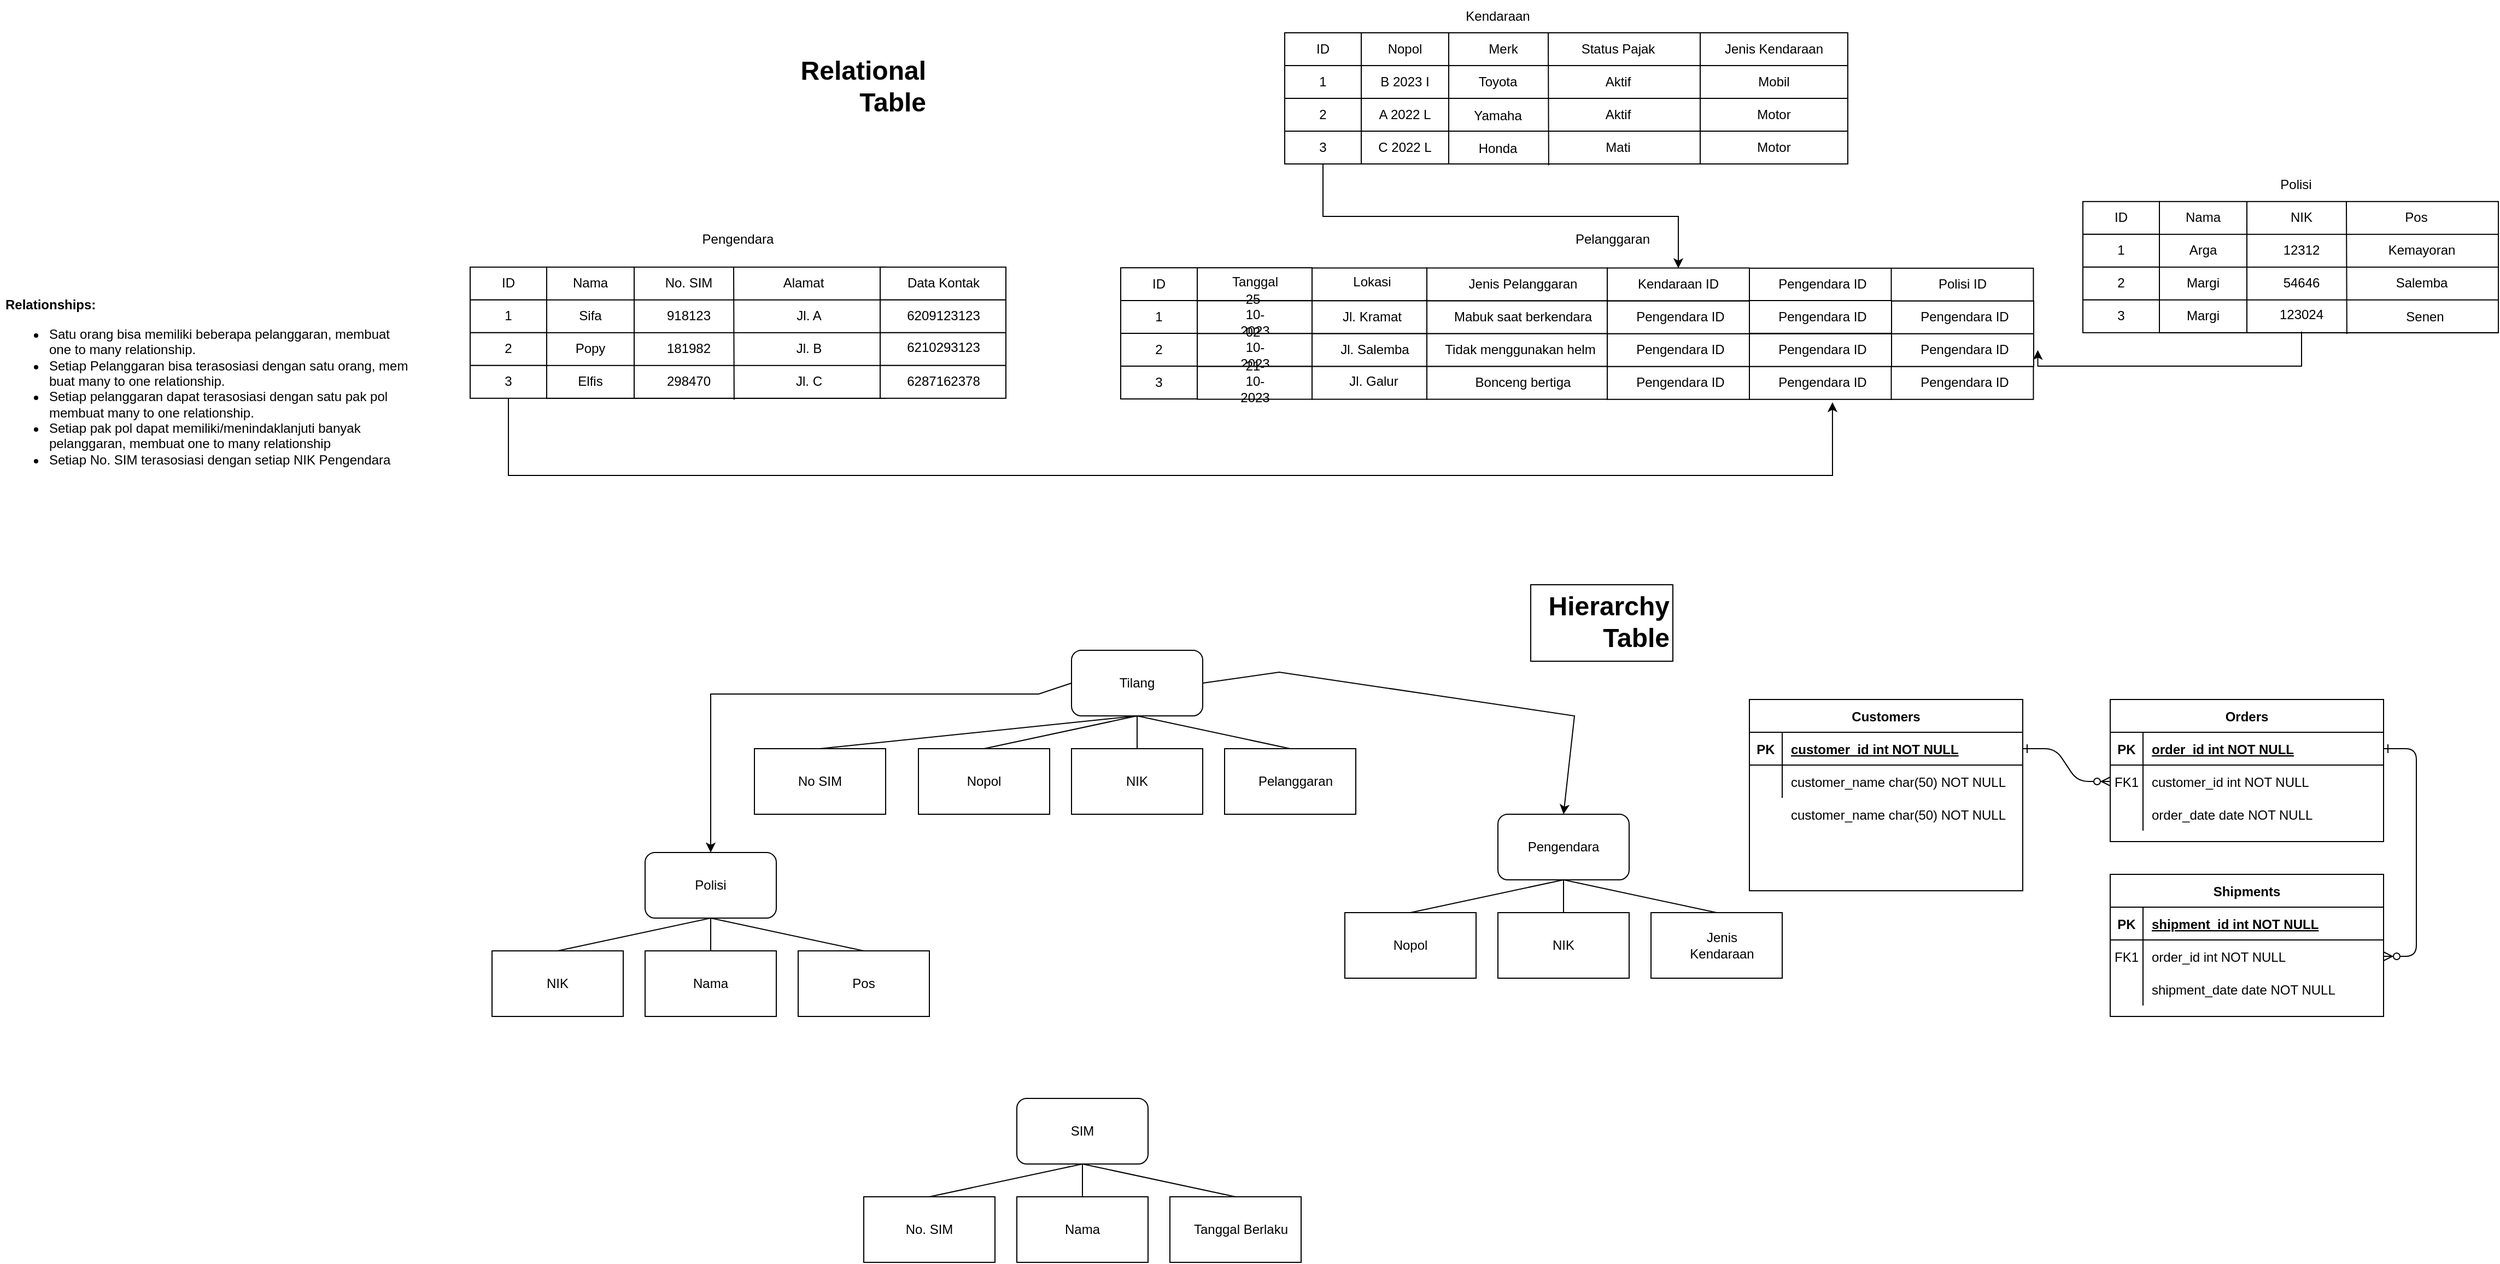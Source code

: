 <mxfile version="22.0.6" type="github">
  <diagram name="Page-1" id="deI8cIsVGPuwpktytS3C">
    <mxGraphModel dx="2422" dy="1484" grid="1" gridSize="10" guides="1" tooltips="1" connect="1" arrows="1" fold="1" page="1" pageScale="1" pageWidth="850" pageHeight="1100" background="none" math="0" shadow="0">
      <root>
        <mxCell id="0" />
        <mxCell id="1" parent="0" />
        <mxCell id="gcWcO--mH8Zoym0CiwBI-72" value="" style="rounded=1;whiteSpace=wrap;html=1;" parent="1" vertex="1">
          <mxGeometry x="-350" y="585" width="120" height="60" as="geometry" />
        </mxCell>
        <mxCell id="gcWcO--mH8Zoym0CiwBI-73" value="Polisi" style="text;html=1;strokeColor=none;fillColor=none;align=center;verticalAlign=middle;whiteSpace=wrap;rounded=0;" parent="1" vertex="1">
          <mxGeometry x="-320" y="600" width="60" height="30" as="geometry" />
        </mxCell>
        <mxCell id="gcWcO--mH8Zoym0CiwBI-75" value="" style="rounded=0;whiteSpace=wrap;html=1;" parent="1" vertex="1">
          <mxGeometry x="-350" y="675" width="120" height="60" as="geometry" />
        </mxCell>
        <mxCell id="gcWcO--mH8Zoym0CiwBI-76" value="Nama" style="text;html=1;strokeColor=none;fillColor=none;align=center;verticalAlign=middle;whiteSpace=wrap;rounded=0;" parent="1" vertex="1">
          <mxGeometry x="-320" y="690" width="60" height="30" as="geometry" />
        </mxCell>
        <mxCell id="gcWcO--mH8Zoym0CiwBI-77" value="" style="rounded=0;whiteSpace=wrap;html=1;" parent="1" vertex="1">
          <mxGeometry x="-490" y="675" width="120" height="60" as="geometry" />
        </mxCell>
        <mxCell id="gcWcO--mH8Zoym0CiwBI-78" value="NIK" style="text;html=1;strokeColor=none;fillColor=none;align=center;verticalAlign=middle;whiteSpace=wrap;rounded=0;" parent="1" vertex="1">
          <mxGeometry x="-460" y="690" width="60" height="30" as="geometry" />
        </mxCell>
        <mxCell id="gcWcO--mH8Zoym0CiwBI-83" value="" style="rounded=0;whiteSpace=wrap;html=1;" parent="1" vertex="1">
          <mxGeometry x="-210" y="675" width="120" height="60" as="geometry" />
        </mxCell>
        <mxCell id="gcWcO--mH8Zoym0CiwBI-84" value="Pos" style="text;html=1;strokeColor=none;fillColor=none;align=center;verticalAlign=middle;whiteSpace=wrap;rounded=0;" parent="1" vertex="1">
          <mxGeometry x="-180" y="690" width="60" height="30" as="geometry" />
        </mxCell>
        <mxCell id="gcWcO--mH8Zoym0CiwBI-93" value="" style="rounded=1;whiteSpace=wrap;html=1;" parent="1" vertex="1">
          <mxGeometry x="430" y="550" width="120" height="60" as="geometry" />
        </mxCell>
        <mxCell id="gcWcO--mH8Zoym0CiwBI-94" value="Pengendara" style="text;html=1;strokeColor=none;fillColor=none;align=center;verticalAlign=middle;whiteSpace=wrap;rounded=0;" parent="1" vertex="1">
          <mxGeometry x="460" y="565" width="60" height="30" as="geometry" />
        </mxCell>
        <mxCell id="gcWcO--mH8Zoym0CiwBI-95" value="" style="rounded=0;whiteSpace=wrap;html=1;" parent="1" vertex="1">
          <mxGeometry x="430" y="640" width="120" height="60" as="geometry" />
        </mxCell>
        <mxCell id="gcWcO--mH8Zoym0CiwBI-96" value="NIK" style="text;html=1;strokeColor=none;fillColor=none;align=center;verticalAlign=middle;whiteSpace=wrap;rounded=0;" parent="1" vertex="1">
          <mxGeometry x="460" y="655" width="60" height="30" as="geometry" />
        </mxCell>
        <mxCell id="gcWcO--mH8Zoym0CiwBI-97" value="" style="rounded=0;whiteSpace=wrap;html=1;" parent="1" vertex="1">
          <mxGeometry x="290" y="640" width="120" height="60" as="geometry" />
        </mxCell>
        <mxCell id="gcWcO--mH8Zoym0CiwBI-98" value="Nopol" style="text;html=1;strokeColor=none;fillColor=none;align=center;verticalAlign=middle;whiteSpace=wrap;rounded=0;" parent="1" vertex="1">
          <mxGeometry x="320" y="655" width="60" height="30" as="geometry" />
        </mxCell>
        <mxCell id="gcWcO--mH8Zoym0CiwBI-99" value="" style="rounded=0;whiteSpace=wrap;html=1;" parent="1" vertex="1">
          <mxGeometry x="570" y="640" width="120" height="60" as="geometry" />
        </mxCell>
        <mxCell id="gcWcO--mH8Zoym0CiwBI-100" value="Jenis Kendaraan" style="text;html=1;strokeColor=none;fillColor=none;align=center;verticalAlign=middle;whiteSpace=wrap;rounded=0;" parent="1" vertex="1">
          <mxGeometry x="600" y="655" width="70" height="30" as="geometry" />
        </mxCell>
        <mxCell id="gcWcO--mH8Zoym0CiwBI-101" value="" style="rounded=1;whiteSpace=wrap;html=1;" parent="1" vertex="1">
          <mxGeometry x="40" y="400" width="120" height="60" as="geometry" />
        </mxCell>
        <mxCell id="gcWcO--mH8Zoym0CiwBI-102" value="Tilang" style="text;html=1;strokeColor=none;fillColor=none;align=center;verticalAlign=middle;whiteSpace=wrap;rounded=0;" parent="1" vertex="1">
          <mxGeometry x="70" y="415" width="60" height="30" as="geometry" />
        </mxCell>
        <mxCell id="gcWcO--mH8Zoym0CiwBI-103" value="" style="rounded=0;whiteSpace=wrap;html=1;" parent="1" vertex="1">
          <mxGeometry x="40" y="490" width="120" height="60" as="geometry" />
        </mxCell>
        <mxCell id="gcWcO--mH8Zoym0CiwBI-104" value="NIK" style="text;html=1;strokeColor=none;fillColor=none;align=center;verticalAlign=middle;whiteSpace=wrap;rounded=0;" parent="1" vertex="1">
          <mxGeometry x="70" y="505" width="60" height="30" as="geometry" />
        </mxCell>
        <mxCell id="gcWcO--mH8Zoym0CiwBI-105" value="" style="rounded=0;whiteSpace=wrap;html=1;" parent="1" vertex="1">
          <mxGeometry x="-100" y="490" width="120" height="60" as="geometry" />
        </mxCell>
        <mxCell id="gcWcO--mH8Zoym0CiwBI-106" value="Nopol" style="text;html=1;strokeColor=none;fillColor=none;align=center;verticalAlign=middle;whiteSpace=wrap;rounded=0;" parent="1" vertex="1">
          <mxGeometry x="-70" y="505" width="60" height="30" as="geometry" />
        </mxCell>
        <mxCell id="gcWcO--mH8Zoym0CiwBI-107" value="" style="rounded=0;whiteSpace=wrap;html=1;" parent="1" vertex="1">
          <mxGeometry x="180" y="490" width="120" height="60" as="geometry" />
        </mxCell>
        <mxCell id="gcWcO--mH8Zoym0CiwBI-108" value="Pelanggaran" style="text;html=1;strokeColor=none;fillColor=none;align=center;verticalAlign=middle;whiteSpace=wrap;rounded=0;" parent="1" vertex="1">
          <mxGeometry x="210" y="505" width="70" height="30" as="geometry" />
        </mxCell>
        <mxCell id="gcWcO--mH8Zoym0CiwBI-109" value="" style="endArrow=classic;html=1;rounded=0;exitX=0;exitY=0.5;exitDx=0;exitDy=0;entryX=0.5;entryY=0;entryDx=0;entryDy=0;" parent="1" source="gcWcO--mH8Zoym0CiwBI-101" target="gcWcO--mH8Zoym0CiwBI-72" edge="1">
          <mxGeometry width="50" height="50" relative="1" as="geometry">
            <mxPoint x="-170" y="455" as="sourcePoint" />
            <mxPoint x="-270" y="645" as="targetPoint" />
            <Array as="points">
              <mxPoint x="10" y="440" />
              <mxPoint x="-210" y="440" />
              <mxPoint x="-290" y="440" />
              <mxPoint x="-290" y="510" />
            </Array>
          </mxGeometry>
        </mxCell>
        <mxCell id="gcWcO--mH8Zoym0CiwBI-110" value="" style="endArrow=classic;html=1;rounded=0;entryX=0.5;entryY=0;entryDx=0;entryDy=0;exitX=1;exitY=0.5;exitDx=0;exitDy=0;" parent="1" source="gcWcO--mH8Zoym0CiwBI-101" target="gcWcO--mH8Zoym0CiwBI-93" edge="1">
          <mxGeometry width="50" height="50" relative="1" as="geometry">
            <mxPoint x="220" y="390" as="sourcePoint" />
            <mxPoint x="-210" y="540" as="targetPoint" />
            <Array as="points">
              <mxPoint x="230" y="420" />
              <mxPoint x="500" y="460" />
            </Array>
          </mxGeometry>
        </mxCell>
        <mxCell id="gcWcO--mH8Zoym0CiwBI-111" value="" style="endArrow=none;html=1;rounded=0;exitX=0.5;exitY=0;exitDx=0;exitDy=0;" parent="1" source="gcWcO--mH8Zoym0CiwBI-103" edge="1">
          <mxGeometry width="50" height="50" relative="1" as="geometry">
            <mxPoint x="50" y="510" as="sourcePoint" />
            <mxPoint x="100" y="460" as="targetPoint" />
          </mxGeometry>
        </mxCell>
        <mxCell id="gcWcO--mH8Zoym0CiwBI-112" value="" style="endArrow=none;html=1;rounded=0;exitX=0.5;exitY=0;exitDx=0;exitDy=0;entryX=0.5;entryY=1;entryDx=0;entryDy=0;" parent="1" source="gcWcO--mH8Zoym0CiwBI-107" target="gcWcO--mH8Zoym0CiwBI-101" edge="1">
          <mxGeometry width="50" height="50" relative="1" as="geometry">
            <mxPoint x="110" y="500" as="sourcePoint" />
            <mxPoint x="110" y="470" as="targetPoint" />
          </mxGeometry>
        </mxCell>
        <mxCell id="gcWcO--mH8Zoym0CiwBI-114" value="" style="endArrow=none;html=1;rounded=0;exitX=0.5;exitY=1;exitDx=0;exitDy=0;entryX=0.5;entryY=0;entryDx=0;entryDy=0;" parent="1" source="gcWcO--mH8Zoym0CiwBI-101" target="gcWcO--mH8Zoym0CiwBI-105" edge="1">
          <mxGeometry width="50" height="50" relative="1" as="geometry">
            <mxPoint x="80" y="475" as="sourcePoint" />
            <mxPoint x="-60" y="445" as="targetPoint" />
          </mxGeometry>
        </mxCell>
        <mxCell id="gcWcO--mH8Zoym0CiwBI-115" value="" style="endArrow=none;html=1;rounded=0;exitX=0.5;exitY=0;exitDx=0;exitDy=0;entryX=0.5;entryY=1;entryDx=0;entryDy=0;" parent="1" source="gcWcO--mH8Zoym0CiwBI-95" target="gcWcO--mH8Zoym0CiwBI-93" edge="1">
          <mxGeometry width="50" height="50" relative="1" as="geometry">
            <mxPoint x="450" y="550" as="sourcePoint" />
            <mxPoint x="500" y="500" as="targetPoint" />
          </mxGeometry>
        </mxCell>
        <mxCell id="gcWcO--mH8Zoym0CiwBI-116" value="" style="endArrow=none;html=1;rounded=0;exitX=0.5;exitY=0;exitDx=0;exitDy=0;entryX=0.5;entryY=1;entryDx=0;entryDy=0;" parent="1" source="gcWcO--mH8Zoym0CiwBI-99" target="gcWcO--mH8Zoym0CiwBI-93" edge="1">
          <mxGeometry width="50" height="50" relative="1" as="geometry">
            <mxPoint x="500" y="650" as="sourcePoint" />
            <mxPoint x="500" y="620" as="targetPoint" />
          </mxGeometry>
        </mxCell>
        <mxCell id="gcWcO--mH8Zoym0CiwBI-117" value="" style="endArrow=none;html=1;rounded=0;exitX=0.5;exitY=0;exitDx=0;exitDy=0;entryX=0.5;entryY=1;entryDx=0;entryDy=0;" parent="1" source="gcWcO--mH8Zoym0CiwBI-97" target="gcWcO--mH8Zoym0CiwBI-93" edge="1">
          <mxGeometry width="50" height="50" relative="1" as="geometry">
            <mxPoint x="640" y="650" as="sourcePoint" />
            <mxPoint x="500" y="620" as="targetPoint" />
          </mxGeometry>
        </mxCell>
        <mxCell id="ExICZhdCPtHoYIs1jdeK-40" value="&lt;h1 align=&quot;right&quot;&gt;Relational Table&lt;br&gt;&lt;/h1&gt;&lt;p&gt;.&lt;/p&gt;" style="text;html=1;strokeColor=none;fillColor=none;spacing=5;spacingTop=-20;whiteSpace=wrap;overflow=hidden;rounded=0;" parent="1" vertex="1">
          <mxGeometry x="-280" y="-150" width="190" height="70" as="geometry" />
        </mxCell>
        <mxCell id="ExICZhdCPtHoYIs1jdeK-41" value="&lt;h1 align=&quot;right&quot;&gt;Hierarchy Table&lt;br&gt;&lt;/h1&gt;&lt;p&gt;.&lt;/p&gt;" style="text;html=1;strokeColor=default;fillColor=none;spacing=5;spacingTop=-20;whiteSpace=wrap;overflow=hidden;rounded=0;" parent="1" vertex="1">
          <mxGeometry x="460" y="340" width="130" height="70" as="geometry" />
        </mxCell>
        <mxCell id="ExICZhdCPtHoYIs1jdeK-42" value="" style="endArrow=none;html=1;rounded=0;entryX=0.5;entryY=1;entryDx=0;entryDy=0;exitX=0.5;exitY=0;exitDx=0;exitDy=0;" parent="1" source="gcWcO--mH8Zoym0CiwBI-75" target="gcWcO--mH8Zoym0CiwBI-72" edge="1">
          <mxGeometry width="50" height="50" relative="1" as="geometry">
            <mxPoint x="-320" y="755" as="sourcePoint" />
            <mxPoint x="-270" y="705" as="targetPoint" />
          </mxGeometry>
        </mxCell>
        <mxCell id="ExICZhdCPtHoYIs1jdeK-43" value="" style="endArrow=none;html=1;rounded=0;entryX=0.5;entryY=1;entryDx=0;entryDy=0;exitX=0.5;exitY=0;exitDx=0;exitDy=0;" parent="1" source="gcWcO--mH8Zoym0CiwBI-83" target="gcWcO--mH8Zoym0CiwBI-72" edge="1">
          <mxGeometry width="50" height="50" relative="1" as="geometry">
            <mxPoint x="-280" y="685" as="sourcePoint" />
            <mxPoint x="-280" y="655" as="targetPoint" />
          </mxGeometry>
        </mxCell>
        <mxCell id="ExICZhdCPtHoYIs1jdeK-44" value="" style="endArrow=none;html=1;rounded=0;exitX=0.5;exitY=0;exitDx=0;exitDy=0;entryX=0.5;entryY=1;entryDx=0;entryDy=0;" parent="1" source="gcWcO--mH8Zoym0CiwBI-77" target="gcWcO--mH8Zoym0CiwBI-72" edge="1">
          <mxGeometry width="50" height="50" relative="1" as="geometry">
            <mxPoint x="-140" y="685" as="sourcePoint" />
            <mxPoint x="-190" y="645" as="targetPoint" />
          </mxGeometry>
        </mxCell>
        <mxCell id="LpF22CYTKKNHvBRas0Nu-42" value="&lt;h1&gt;&lt;br&gt;&lt;/h1&gt;&lt;br&gt;&lt;p&gt;&lt;strong&gt;Relationships:&lt;/strong&gt;&lt;/p&gt;&lt;ul&gt;&lt;li&gt;Satu orang bisa memiliki beberapa pelanggaran, membuat one to many relationship.&lt;/li&gt;&lt;li&gt;Setiap Pelanggaran bisa terasosiasi dengan satu orang, mem buat many to one relationship.&lt;/li&gt;&lt;li&gt;Setiap pelanggaran dapat terasosiasi dengan satu pak pol membuat many to one relationship.&lt;/li&gt;&lt;li&gt;Setiap pak pol dapat memiliki/menindaklanjuti banyak pelanggaran, membuat one to many relationship&lt;/li&gt;&lt;li&gt;Setiap No. SIM terasosiasi dengan setiap NIK Pengendara&lt;br&gt;&lt;/li&gt;&lt;/ul&gt;" style="text;html=1;strokeColor=none;fillColor=none;spacing=5;spacingTop=-20;whiteSpace=wrap;overflow=hidden;rounded=0;" parent="1" vertex="1">
          <mxGeometry x="-940" width="380" height="390" as="geometry" />
        </mxCell>
        <mxCell id="dUFw2oKph1UZhPT3tAI2-3" value="" style="rounded=1;whiteSpace=wrap;html=1;" parent="1" vertex="1">
          <mxGeometry x="-10" y="810" width="120" height="60" as="geometry" />
        </mxCell>
        <mxCell id="dUFw2oKph1UZhPT3tAI2-4" value="SIM" style="text;html=1;strokeColor=none;fillColor=none;align=center;verticalAlign=middle;whiteSpace=wrap;rounded=0;" parent="1" vertex="1">
          <mxGeometry x="20" y="825" width="60" height="30" as="geometry" />
        </mxCell>
        <mxCell id="dUFw2oKph1UZhPT3tAI2-5" value="" style="rounded=0;whiteSpace=wrap;html=1;" parent="1" vertex="1">
          <mxGeometry x="-10" y="900" width="120" height="60" as="geometry" />
        </mxCell>
        <mxCell id="dUFw2oKph1UZhPT3tAI2-6" value="Nama" style="text;html=1;strokeColor=none;fillColor=none;align=center;verticalAlign=middle;whiteSpace=wrap;rounded=0;" parent="1" vertex="1">
          <mxGeometry x="20" y="915" width="60" height="30" as="geometry" />
        </mxCell>
        <mxCell id="dUFw2oKph1UZhPT3tAI2-7" value="" style="rounded=0;whiteSpace=wrap;html=1;" parent="1" vertex="1">
          <mxGeometry x="-150" y="900" width="120" height="60" as="geometry" />
        </mxCell>
        <mxCell id="dUFw2oKph1UZhPT3tAI2-8" value="No. SIM" style="text;html=1;strokeColor=none;fillColor=none;align=center;verticalAlign=middle;whiteSpace=wrap;rounded=0;" parent="1" vertex="1">
          <mxGeometry x="-120" y="915" width="60" height="30" as="geometry" />
        </mxCell>
        <mxCell id="dUFw2oKph1UZhPT3tAI2-9" value="" style="rounded=0;whiteSpace=wrap;html=1;" parent="1" vertex="1">
          <mxGeometry x="130" y="900" width="120" height="60" as="geometry" />
        </mxCell>
        <mxCell id="dUFw2oKph1UZhPT3tAI2-10" value="Tanggal Berlaku" style="text;html=1;strokeColor=none;fillColor=none;align=center;verticalAlign=middle;whiteSpace=wrap;rounded=0;" parent="1" vertex="1">
          <mxGeometry x="150" y="915" width="90" height="30" as="geometry" />
        </mxCell>
        <mxCell id="dUFw2oKph1UZhPT3tAI2-11" value="" style="endArrow=none;html=1;rounded=0;exitX=0.5;exitY=0;exitDx=0;exitDy=0;entryX=0.5;entryY=1;entryDx=0;entryDy=0;" parent="1" source="dUFw2oKph1UZhPT3tAI2-5" target="dUFw2oKph1UZhPT3tAI2-3" edge="1">
          <mxGeometry width="50" height="50" relative="1" as="geometry">
            <mxPoint x="10" y="810" as="sourcePoint" />
            <mxPoint x="60" y="760" as="targetPoint" />
          </mxGeometry>
        </mxCell>
        <mxCell id="dUFw2oKph1UZhPT3tAI2-12" value="" style="endArrow=none;html=1;rounded=0;exitX=0.5;exitY=0;exitDx=0;exitDy=0;entryX=0.5;entryY=1;entryDx=0;entryDy=0;" parent="1" source="dUFw2oKph1UZhPT3tAI2-9" target="dUFw2oKph1UZhPT3tAI2-3" edge="1">
          <mxGeometry width="50" height="50" relative="1" as="geometry">
            <mxPoint x="60" y="910" as="sourcePoint" />
            <mxPoint x="60" y="880" as="targetPoint" />
          </mxGeometry>
        </mxCell>
        <mxCell id="dUFw2oKph1UZhPT3tAI2-13" value="" style="endArrow=none;html=1;rounded=0;exitX=0.5;exitY=0;exitDx=0;exitDy=0;entryX=0.5;entryY=1;entryDx=0;entryDy=0;" parent="1" source="dUFw2oKph1UZhPT3tAI2-7" target="dUFw2oKph1UZhPT3tAI2-3" edge="1">
          <mxGeometry width="50" height="50" relative="1" as="geometry">
            <mxPoint x="200" y="910" as="sourcePoint" />
            <mxPoint x="60" y="880" as="targetPoint" />
          </mxGeometry>
        </mxCell>
        <mxCell id="dUFw2oKph1UZhPT3tAI2-14" value="" style="rounded=0;whiteSpace=wrap;html=1;" parent="1" vertex="1">
          <mxGeometry x="-250" y="490" width="120" height="60" as="geometry" />
        </mxCell>
        <mxCell id="dUFw2oKph1UZhPT3tAI2-15" value="No SIM" style="text;html=1;strokeColor=none;fillColor=none;align=center;verticalAlign=middle;whiteSpace=wrap;rounded=0;" parent="1" vertex="1">
          <mxGeometry x="-220" y="505" width="60" height="30" as="geometry" />
        </mxCell>
        <mxCell id="dUFw2oKph1UZhPT3tAI2-16" value="" style="endArrow=none;html=1;rounded=0;entryX=0.5;entryY=1;entryDx=0;entryDy=0;exitX=0.5;exitY=0;exitDx=0;exitDy=0;" parent="1" source="dUFw2oKph1UZhPT3tAI2-14" target="gcWcO--mH8Zoym0CiwBI-101" edge="1">
          <mxGeometry width="50" height="50" relative="1" as="geometry">
            <mxPoint x="-210" y="600" as="sourcePoint" />
            <mxPoint x="-160" y="550" as="targetPoint" />
          </mxGeometry>
        </mxCell>
        <mxCell id="KaKjw7aTMNl9kB00crWL-292" value="" style="group" vertex="1" connectable="0" parent="1">
          <mxGeometry x="230" y="-195" width="520" height="150" as="geometry" />
        </mxCell>
        <mxCell id="KaKjw7aTMNl9kB00crWL-136" value="" style="group" vertex="1" connectable="0" parent="KaKjw7aTMNl9kB00crWL-292">
          <mxGeometry width="385" height="150" as="geometry" />
        </mxCell>
        <mxCell id="KaKjw7aTMNl9kB00crWL-137" value="Kendaraan" style="text;html=1;strokeColor=none;fillColor=none;align=center;verticalAlign=middle;whiteSpace=wrap;rounded=0;" vertex="1" parent="KaKjw7aTMNl9kB00crWL-136">
          <mxGeometry x="165" width="70" height="30" as="geometry" />
        </mxCell>
        <mxCell id="KaKjw7aTMNl9kB00crWL-138" value="" style="rounded=0;whiteSpace=wrap;html=1;" vertex="1" parent="KaKjw7aTMNl9kB00crWL-136">
          <mxGeometry x="75" y="30" width="310" height="120" as="geometry" />
        </mxCell>
        <mxCell id="KaKjw7aTMNl9kB00crWL-139" value="" style="rounded=0;whiteSpace=wrap;html=1;" vertex="1" parent="KaKjw7aTMNl9kB00crWL-136">
          <mxGeometry x="75" y="60" width="310" height="90" as="geometry" />
        </mxCell>
        <mxCell id="KaKjw7aTMNl9kB00crWL-140" value="" style="rounded=0;whiteSpace=wrap;html=1;" vertex="1" parent="KaKjw7aTMNl9kB00crWL-136">
          <mxGeometry x="75" y="90" width="310" height="60" as="geometry" />
        </mxCell>
        <mxCell id="KaKjw7aTMNl9kB00crWL-141" value="" style="rounded=0;whiteSpace=wrap;html=1;" vertex="1" parent="KaKjw7aTMNl9kB00crWL-136">
          <mxGeometry x="75" y="120" width="310" height="30" as="geometry" />
        </mxCell>
        <mxCell id="KaKjw7aTMNl9kB00crWL-142" value="Nopol" style="text;html=1;strokeColor=none;fillColor=none;align=center;verticalAlign=middle;whiteSpace=wrap;rounded=0;" vertex="1" parent="KaKjw7aTMNl9kB00crWL-136">
          <mxGeometry x="75" y="30" width="80" height="30" as="geometry" />
        </mxCell>
        <mxCell id="KaKjw7aTMNl9kB00crWL-143" value="Merk" style="text;html=1;strokeColor=none;fillColor=none;align=center;verticalAlign=middle;whiteSpace=wrap;rounded=0;" vertex="1" parent="KaKjw7aTMNl9kB00crWL-136">
          <mxGeometry x="165" y="30" width="80" height="30" as="geometry" />
        </mxCell>
        <mxCell id="KaKjw7aTMNl9kB00crWL-144" value="Status Pajak" style="text;html=1;strokeColor=none;fillColor=none;align=center;verticalAlign=middle;whiteSpace=wrap;rounded=0;" vertex="1" parent="KaKjw7aTMNl9kB00crWL-136">
          <mxGeometry x="255" y="30" width="110" height="30" as="geometry" />
        </mxCell>
        <mxCell id="KaKjw7aTMNl9kB00crWL-145" value="" style="endArrow=none;html=1;rounded=0;entryX=1;entryY=0;entryDx=0;entryDy=0;" edge="1" parent="KaKjw7aTMNl9kB00crWL-136" target="KaKjw7aTMNl9kB00crWL-142">
          <mxGeometry width="50" height="50" relative="1" as="geometry">
            <mxPoint x="155" y="150" as="sourcePoint" />
            <mxPoint x="225" y="90" as="targetPoint" />
          </mxGeometry>
        </mxCell>
        <mxCell id="KaKjw7aTMNl9kB00crWL-146" value="" style="endArrow=none;html=1;rounded=0;entryX=1;entryY=0;entryDx=0;entryDy=0;exitX=0.553;exitY=1.04;exitDx=0;exitDy=0;exitPerimeter=0;" edge="1" parent="KaKjw7aTMNl9kB00crWL-136" source="KaKjw7aTMNl9kB00crWL-141">
          <mxGeometry width="50" height="50" relative="1" as="geometry">
            <mxPoint x="244" y="190" as="sourcePoint" />
            <mxPoint x="246" y="30" as="targetPoint" />
          </mxGeometry>
        </mxCell>
        <mxCell id="KaKjw7aTMNl9kB00crWL-147" value="Aktif" style="text;html=1;strokeColor=none;fillColor=none;align=center;verticalAlign=middle;whiteSpace=wrap;rounded=0;" vertex="1" parent="KaKjw7aTMNl9kB00crWL-136">
          <mxGeometry x="280" y="60" width="60" height="30" as="geometry" />
        </mxCell>
        <mxCell id="KaKjw7aTMNl9kB00crWL-148" value="B 2023 I" style="text;html=1;strokeColor=none;fillColor=none;align=center;verticalAlign=middle;whiteSpace=wrap;rounded=0;" vertex="1" parent="KaKjw7aTMNl9kB00crWL-136">
          <mxGeometry x="85" y="60" width="60" height="30" as="geometry" />
        </mxCell>
        <mxCell id="KaKjw7aTMNl9kB00crWL-150" value="A 2022 L" style="text;html=1;strokeColor=none;fillColor=none;align=center;verticalAlign=middle;whiteSpace=wrap;rounded=0;" vertex="1" parent="KaKjw7aTMNl9kB00crWL-136">
          <mxGeometry x="85" y="90" width="60" height="30" as="geometry" />
        </mxCell>
        <mxCell id="KaKjw7aTMNl9kB00crWL-151" value="Aktif" style="text;html=1;strokeColor=none;fillColor=none;align=center;verticalAlign=middle;whiteSpace=wrap;rounded=0;" vertex="1" parent="KaKjw7aTMNl9kB00crWL-136">
          <mxGeometry x="280" y="90" width="60" height="30" as="geometry" />
        </mxCell>
        <mxCell id="KaKjw7aTMNl9kB00crWL-153" value="" style="rounded=0;whiteSpace=wrap;html=1;" vertex="1" parent="KaKjw7aTMNl9kB00crWL-136">
          <mxGeometry x="5" y="30" width="70" height="30" as="geometry" />
        </mxCell>
        <mxCell id="KaKjw7aTMNl9kB00crWL-154" value="" style="rounded=0;whiteSpace=wrap;html=1;" vertex="1" parent="KaKjw7aTMNl9kB00crWL-136">
          <mxGeometry x="5" y="60" width="70" height="30" as="geometry" />
        </mxCell>
        <mxCell id="KaKjw7aTMNl9kB00crWL-155" value="" style="rounded=0;whiteSpace=wrap;html=1;" vertex="1" parent="KaKjw7aTMNl9kB00crWL-136">
          <mxGeometry x="5" y="90" width="70" height="30" as="geometry" />
        </mxCell>
        <mxCell id="KaKjw7aTMNl9kB00crWL-156" value="" style="rounded=0;whiteSpace=wrap;html=1;" vertex="1" parent="KaKjw7aTMNl9kB00crWL-136">
          <mxGeometry x="5" y="120" width="70" height="30" as="geometry" />
        </mxCell>
        <mxCell id="KaKjw7aTMNl9kB00crWL-157" value="ID" style="text;html=1;strokeColor=none;fillColor=none;align=center;verticalAlign=middle;whiteSpace=wrap;rounded=0;" vertex="1" parent="KaKjw7aTMNl9kB00crWL-136">
          <mxGeometry y="30" width="80" height="30" as="geometry" />
        </mxCell>
        <mxCell id="KaKjw7aTMNl9kB00crWL-158" value="1" style="text;html=1;strokeColor=none;fillColor=none;align=center;verticalAlign=middle;whiteSpace=wrap;rounded=0;" vertex="1" parent="KaKjw7aTMNl9kB00crWL-136">
          <mxGeometry y="60" width="80" height="30" as="geometry" />
        </mxCell>
        <mxCell id="KaKjw7aTMNl9kB00crWL-159" value="2" style="text;html=1;strokeColor=none;fillColor=none;align=center;verticalAlign=middle;whiteSpace=wrap;rounded=0;" vertex="1" parent="KaKjw7aTMNl9kB00crWL-136">
          <mxGeometry y="90" width="80" height="30" as="geometry" />
        </mxCell>
        <mxCell id="KaKjw7aTMNl9kB00crWL-160" value="3" style="text;html=1;strokeColor=none;fillColor=none;align=center;verticalAlign=middle;whiteSpace=wrap;rounded=0;" vertex="1" parent="KaKjw7aTMNl9kB00crWL-136">
          <mxGeometry y="120" width="80" height="30" as="geometry" />
        </mxCell>
        <mxCell id="KaKjw7aTMNl9kB00crWL-161" value="C 2022 L" style="text;html=1;strokeColor=none;fillColor=none;align=center;verticalAlign=middle;whiteSpace=wrap;rounded=0;" vertex="1" parent="KaKjw7aTMNl9kB00crWL-136">
          <mxGeometry x="85" y="120" width="60" height="30" as="geometry" />
        </mxCell>
        <mxCell id="KaKjw7aTMNl9kB00crWL-185" value="Mati" style="text;html=1;strokeColor=none;fillColor=none;align=center;verticalAlign=middle;whiteSpace=wrap;rounded=0;" vertex="1" parent="KaKjw7aTMNl9kB00crWL-136">
          <mxGeometry x="280" y="120" width="60" height="30" as="geometry" />
        </mxCell>
        <mxCell id="KaKjw7aTMNl9kB00crWL-186" value="Honda" style="text;html=1;strokeColor=none;fillColor=none;align=center;verticalAlign=middle;whiteSpace=wrap;rounded=0;" vertex="1" parent="KaKjw7aTMNl9kB00crWL-136">
          <mxGeometry x="170" y="121" width="60" height="30" as="geometry" />
        </mxCell>
        <mxCell id="KaKjw7aTMNl9kB00crWL-213" value="Toyota" style="text;strokeColor=none;align=center;fillColor=none;html=1;verticalAlign=middle;whiteSpace=wrap;rounded=0;" vertex="1" parent="KaKjw7aTMNl9kB00crWL-136">
          <mxGeometry x="170" y="60" width="60" height="30" as="geometry" />
        </mxCell>
        <mxCell id="KaKjw7aTMNl9kB00crWL-214" value="Yamaha" style="text;strokeColor=none;align=center;fillColor=none;html=1;verticalAlign=middle;whiteSpace=wrap;rounded=0;" vertex="1" parent="KaKjw7aTMNl9kB00crWL-136">
          <mxGeometry x="170" y="91" width="60" height="30" as="geometry" />
        </mxCell>
        <mxCell id="KaKjw7aTMNl9kB00crWL-171" value="" style="rounded=0;whiteSpace=wrap;html=1;" vertex="1" parent="KaKjw7aTMNl9kB00crWL-292">
          <mxGeometry x="385" y="30" width="135" height="30" as="geometry" />
        </mxCell>
        <mxCell id="KaKjw7aTMNl9kB00crWL-175" value="Jenis Kendaraan" style="text;html=1;strokeColor=none;fillColor=none;align=center;verticalAlign=middle;whiteSpace=wrap;rounded=0;" vertex="1" parent="KaKjw7aTMNl9kB00crWL-292">
          <mxGeometry x="385" y="30" width="135" height="30" as="geometry" />
        </mxCell>
        <mxCell id="KaKjw7aTMNl9kB00crWL-179" value="" style="rounded=0;whiteSpace=wrap;html=1;" vertex="1" parent="KaKjw7aTMNl9kB00crWL-292">
          <mxGeometry x="385" y="60" width="135" height="30" as="geometry" />
        </mxCell>
        <mxCell id="KaKjw7aTMNl9kB00crWL-180" value="Mobil" style="text;html=1;strokeColor=none;fillColor=none;align=center;verticalAlign=middle;whiteSpace=wrap;rounded=0;" vertex="1" parent="KaKjw7aTMNl9kB00crWL-292">
          <mxGeometry x="385" y="60" width="135" height="30" as="geometry" />
        </mxCell>
        <mxCell id="KaKjw7aTMNl9kB00crWL-181" value="" style="rounded=0;whiteSpace=wrap;html=1;" vertex="1" parent="KaKjw7aTMNl9kB00crWL-292">
          <mxGeometry x="385" y="90" width="135" height="30" as="geometry" />
        </mxCell>
        <mxCell id="KaKjw7aTMNl9kB00crWL-182" value="Motor" style="text;html=1;strokeColor=none;fillColor=none;align=center;verticalAlign=middle;whiteSpace=wrap;rounded=0;" vertex="1" parent="KaKjw7aTMNl9kB00crWL-292">
          <mxGeometry x="385" y="90" width="135" height="30" as="geometry" />
        </mxCell>
        <mxCell id="KaKjw7aTMNl9kB00crWL-183" value="" style="rounded=0;whiteSpace=wrap;html=1;" vertex="1" parent="KaKjw7aTMNl9kB00crWL-292">
          <mxGeometry x="385" y="120" width="135" height="30" as="geometry" />
        </mxCell>
        <mxCell id="KaKjw7aTMNl9kB00crWL-184" value="Motor" style="text;html=1;strokeColor=none;fillColor=none;align=center;verticalAlign=middle;whiteSpace=wrap;rounded=0;" vertex="1" parent="KaKjw7aTMNl9kB00crWL-292">
          <mxGeometry x="385" y="120" width="135" height="30" as="geometry" />
        </mxCell>
        <mxCell id="KaKjw7aTMNl9kB00crWL-293" style="edgeStyle=orthogonalEdgeStyle;rounded=0;orthogonalLoop=1;jettySize=auto;html=1;entryX=0.5;entryY=0;entryDx=0;entryDy=0;exitX=0.5;exitY=1;exitDx=0;exitDy=0;" edge="1" parent="1" source="KaKjw7aTMNl9kB00crWL-160" target="KaKjw7aTMNl9kB00crWL-266">
          <mxGeometry relative="1" as="geometry">
            <Array as="points">
              <mxPoint x="270" y="3" />
              <mxPoint x="595" y="3" />
            </Array>
          </mxGeometry>
        </mxCell>
        <mxCell id="KaKjw7aTMNl9kB00crWL-295" value="" style="group" vertex="1" connectable="0" parent="1">
          <mxGeometry x="960" y="-40.6" width="385" height="151" as="geometry" />
        </mxCell>
        <mxCell id="gcWcO--mH8Zoym0CiwBI-43" value="Polisi" style="text;html=1;strokeColor=none;fillColor=none;align=center;verticalAlign=middle;whiteSpace=wrap;rounded=0;" parent="KaKjw7aTMNl9kB00crWL-295" vertex="1">
          <mxGeometry x="165" width="70" height="30" as="geometry" />
        </mxCell>
        <mxCell id="gcWcO--mH8Zoym0CiwBI-44" value="" style="rounded=0;whiteSpace=wrap;html=1;" parent="KaKjw7aTMNl9kB00crWL-295" vertex="1">
          <mxGeometry x="75" y="30.0" width="310" height="120" as="geometry" />
        </mxCell>
        <mxCell id="gcWcO--mH8Zoym0CiwBI-45" value="" style="rounded=0;whiteSpace=wrap;html=1;" parent="KaKjw7aTMNl9kB00crWL-295" vertex="1">
          <mxGeometry x="75" y="60" width="310" height="90" as="geometry" />
        </mxCell>
        <mxCell id="gcWcO--mH8Zoym0CiwBI-46" value="" style="rounded=0;whiteSpace=wrap;html=1;" parent="KaKjw7aTMNl9kB00crWL-295" vertex="1">
          <mxGeometry x="75" y="90" width="310" height="60" as="geometry" />
        </mxCell>
        <mxCell id="gcWcO--mH8Zoym0CiwBI-47" value="" style="rounded=0;whiteSpace=wrap;html=1;" parent="KaKjw7aTMNl9kB00crWL-295" vertex="1">
          <mxGeometry x="75" y="120.0" width="310" height="30" as="geometry" />
        </mxCell>
        <mxCell id="gcWcO--mH8Zoym0CiwBI-48" value="Nama" style="text;html=1;strokeColor=none;fillColor=none;align=center;verticalAlign=middle;whiteSpace=wrap;rounded=0;" parent="KaKjw7aTMNl9kB00crWL-295" vertex="1">
          <mxGeometry x="75" y="30.0" width="80" height="30" as="geometry" />
        </mxCell>
        <mxCell id="gcWcO--mH8Zoym0CiwBI-49" value="NIK" style="text;html=1;strokeColor=none;fillColor=none;align=center;verticalAlign=middle;whiteSpace=wrap;rounded=0;" parent="KaKjw7aTMNl9kB00crWL-295" vertex="1">
          <mxGeometry x="165" y="30.0" width="80" height="30" as="geometry" />
        </mxCell>
        <mxCell id="gcWcO--mH8Zoym0CiwBI-50" value="Pos" style="text;html=1;strokeColor=none;fillColor=none;align=center;verticalAlign=middle;whiteSpace=wrap;rounded=0;" parent="KaKjw7aTMNl9kB00crWL-295" vertex="1">
          <mxGeometry x="255" y="30.0" width="110" height="30" as="geometry" />
        </mxCell>
        <mxCell id="gcWcO--mH8Zoym0CiwBI-51" value="" style="endArrow=none;html=1;rounded=0;entryX=1;entryY=0;entryDx=0;entryDy=0;" parent="KaKjw7aTMNl9kB00crWL-295" target="gcWcO--mH8Zoym0CiwBI-48" edge="1">
          <mxGeometry width="50" height="50" relative="1" as="geometry">
            <mxPoint x="155" y="150" as="sourcePoint" />
            <mxPoint x="225" y="90" as="targetPoint" />
          </mxGeometry>
        </mxCell>
        <mxCell id="gcWcO--mH8Zoym0CiwBI-52" value="" style="endArrow=none;html=1;rounded=0;entryX=1;entryY=0;entryDx=0;entryDy=0;exitX=0.553;exitY=1.04;exitDx=0;exitDy=0;exitPerimeter=0;" parent="KaKjw7aTMNl9kB00crWL-295" source="gcWcO--mH8Zoym0CiwBI-47" edge="1">
          <mxGeometry width="50" height="50" relative="1" as="geometry">
            <mxPoint x="244" y="190.0" as="sourcePoint" />
            <mxPoint x="246" y="30.0" as="targetPoint" />
          </mxGeometry>
        </mxCell>
        <mxCell id="gcWcO--mH8Zoym0CiwBI-53" value="Arga" style="text;html=1;strokeColor=none;fillColor=none;align=center;verticalAlign=middle;whiteSpace=wrap;rounded=0;" parent="KaKjw7aTMNl9kB00crWL-295" vertex="1">
          <mxGeometry x="85" y="60" width="60" height="30" as="geometry" />
        </mxCell>
        <mxCell id="gcWcO--mH8Zoym0CiwBI-54" value="12312" style="text;html=1;strokeColor=none;fillColor=none;align=center;verticalAlign=middle;whiteSpace=wrap;rounded=0;" parent="KaKjw7aTMNl9kB00crWL-295" vertex="1">
          <mxGeometry x="175" y="60" width="60" height="30" as="geometry" />
        </mxCell>
        <mxCell id="gcWcO--mH8Zoym0CiwBI-56" value="Margi" style="text;html=1;strokeColor=none;fillColor=none;align=center;verticalAlign=middle;whiteSpace=wrap;rounded=0;" parent="KaKjw7aTMNl9kB00crWL-295" vertex="1">
          <mxGeometry x="85" y="90" width="60" height="30" as="geometry" />
        </mxCell>
        <mxCell id="gcWcO--mH8Zoym0CiwBI-57" value="Kemayoran" style="text;html=1;strokeColor=none;fillColor=none;align=center;verticalAlign=middle;whiteSpace=wrap;rounded=0;" parent="KaKjw7aTMNl9kB00crWL-295" vertex="1">
          <mxGeometry x="285" y="60" width="60" height="30" as="geometry" />
        </mxCell>
        <mxCell id="gcWcO--mH8Zoym0CiwBI-58" value="Salemba" style="text;html=1;strokeColor=none;fillColor=none;align=center;verticalAlign=middle;whiteSpace=wrap;rounded=0;" parent="KaKjw7aTMNl9kB00crWL-295" vertex="1">
          <mxGeometry x="285" y="90" width="60" height="30" as="geometry" />
        </mxCell>
        <mxCell id="gcWcO--mH8Zoym0CiwBI-66" value="54646" style="text;html=1;strokeColor=none;fillColor=none;align=center;verticalAlign=middle;whiteSpace=wrap;rounded=0;" parent="KaKjw7aTMNl9kB00crWL-295" vertex="1">
          <mxGeometry x="175" y="90" width="60" height="30" as="geometry" />
        </mxCell>
        <mxCell id="KaKjw7aTMNl9kB00crWL-51" value="" style="rounded=0;whiteSpace=wrap;html=1;" vertex="1" parent="KaKjw7aTMNl9kB00crWL-295">
          <mxGeometry x="5" y="30.0" width="70" height="30" as="geometry" />
        </mxCell>
        <mxCell id="KaKjw7aTMNl9kB00crWL-52" value="" style="rounded=0;whiteSpace=wrap;html=1;" vertex="1" parent="KaKjw7aTMNl9kB00crWL-295">
          <mxGeometry x="5" y="60" width="70" height="30" as="geometry" />
        </mxCell>
        <mxCell id="KaKjw7aTMNl9kB00crWL-53" value="" style="rounded=0;whiteSpace=wrap;html=1;" vertex="1" parent="KaKjw7aTMNl9kB00crWL-295">
          <mxGeometry x="5" y="90" width="70" height="30" as="geometry" />
        </mxCell>
        <mxCell id="KaKjw7aTMNl9kB00crWL-54" value="" style="rounded=0;whiteSpace=wrap;html=1;" vertex="1" parent="KaKjw7aTMNl9kB00crWL-295">
          <mxGeometry x="5" y="120.0" width="70" height="30" as="geometry" />
        </mxCell>
        <mxCell id="KaKjw7aTMNl9kB00crWL-55" value="ID" style="text;html=1;strokeColor=none;fillColor=none;align=center;verticalAlign=middle;whiteSpace=wrap;rounded=0;" vertex="1" parent="KaKjw7aTMNl9kB00crWL-295">
          <mxGeometry y="30.0" width="80" height="30" as="geometry" />
        </mxCell>
        <mxCell id="KaKjw7aTMNl9kB00crWL-56" value="1" style="text;html=1;strokeColor=none;fillColor=none;align=center;verticalAlign=middle;whiteSpace=wrap;rounded=0;" vertex="1" parent="KaKjw7aTMNl9kB00crWL-295">
          <mxGeometry y="60" width="80" height="30" as="geometry" />
        </mxCell>
        <mxCell id="KaKjw7aTMNl9kB00crWL-57" value="2" style="text;html=1;strokeColor=none;fillColor=none;align=center;verticalAlign=middle;whiteSpace=wrap;rounded=0;" vertex="1" parent="KaKjw7aTMNl9kB00crWL-295">
          <mxGeometry y="90" width="80" height="30" as="geometry" />
        </mxCell>
        <mxCell id="KaKjw7aTMNl9kB00crWL-58" value="3" style="text;html=1;strokeColor=none;fillColor=none;align=center;verticalAlign=middle;whiteSpace=wrap;rounded=0;" vertex="1" parent="KaKjw7aTMNl9kB00crWL-295">
          <mxGeometry y="120.0" width="80" height="30" as="geometry" />
        </mxCell>
        <mxCell id="KaKjw7aTMNl9kB00crWL-133" value="Margi" style="text;html=1;strokeColor=none;fillColor=none;align=center;verticalAlign=middle;whiteSpace=wrap;rounded=0;" vertex="1" parent="KaKjw7aTMNl9kB00crWL-295">
          <mxGeometry x="85" y="118.2" width="60" height="31.8" as="geometry" />
        </mxCell>
        <mxCell id="KaKjw7aTMNl9kB00crWL-134" value="123024" style="text;html=1;strokeColor=none;fillColor=none;align=center;verticalAlign=middle;whiteSpace=wrap;rounded=0;" vertex="1" parent="KaKjw7aTMNl9kB00crWL-295">
          <mxGeometry x="175" y="119.0" width="60" height="30" as="geometry" />
        </mxCell>
        <mxCell id="KaKjw7aTMNl9kB00crWL-135" value="Senen" style="text;html=1;strokeColor=none;fillColor=none;align=center;verticalAlign=middle;whiteSpace=wrap;rounded=0;" vertex="1" parent="KaKjw7aTMNl9kB00crWL-295">
          <mxGeometry x="288" y="121.0" width="60" height="30" as="geometry" />
        </mxCell>
        <mxCell id="KaKjw7aTMNl9kB00crWL-296" value="" style="group" vertex="1" connectable="0" parent="1">
          <mxGeometry x="80" y="9.4" width="843.75" height="161" as="geometry" />
        </mxCell>
        <mxCell id="gcWcO--mH8Zoym0CiwBI-9" value="Pelanggaran" style="text;html=1;strokeColor=none;fillColor=none;align=center;verticalAlign=middle;whiteSpace=wrap;rounded=0;" parent="KaKjw7aTMNl9kB00crWL-296" vertex="1">
          <mxGeometry x="420" width="70" height="30" as="geometry" />
        </mxCell>
        <mxCell id="KaKjw7aTMNl9kB00crWL-35" value="" style="rounded=0;whiteSpace=wrap;html=1;" vertex="1" parent="KaKjw7aTMNl9kB00crWL-296">
          <mxGeometry x="5" y="40.6" width="70" height="30" as="geometry" />
        </mxCell>
        <mxCell id="KaKjw7aTMNl9kB00crWL-36" value="" style="rounded=0;whiteSpace=wrap;html=1;" vertex="1" parent="KaKjw7aTMNl9kB00crWL-296">
          <mxGeometry x="5" y="70.6" width="70" height="30" as="geometry" />
        </mxCell>
        <mxCell id="KaKjw7aTMNl9kB00crWL-37" value="" style="rounded=0;whiteSpace=wrap;html=1;" vertex="1" parent="KaKjw7aTMNl9kB00crWL-296">
          <mxGeometry x="5" y="100.6" width="70" height="30" as="geometry" />
        </mxCell>
        <mxCell id="KaKjw7aTMNl9kB00crWL-38" value="" style="rounded=0;whiteSpace=wrap;html=1;" vertex="1" parent="KaKjw7aTMNl9kB00crWL-296">
          <mxGeometry x="5" y="130.6" width="70" height="30" as="geometry" />
        </mxCell>
        <mxCell id="KaKjw7aTMNl9kB00crWL-39" value="ID" style="text;html=1;strokeColor=none;fillColor=none;align=center;verticalAlign=middle;whiteSpace=wrap;rounded=0;" vertex="1" parent="KaKjw7aTMNl9kB00crWL-296">
          <mxGeometry y="40.6" width="80" height="30" as="geometry" />
        </mxCell>
        <mxCell id="KaKjw7aTMNl9kB00crWL-40" value="1" style="text;html=1;strokeColor=none;fillColor=none;align=center;verticalAlign=middle;whiteSpace=wrap;rounded=0;" vertex="1" parent="KaKjw7aTMNl9kB00crWL-296">
          <mxGeometry y="70.6" width="80" height="30" as="geometry" />
        </mxCell>
        <mxCell id="KaKjw7aTMNl9kB00crWL-41" value="2" style="text;html=1;strokeColor=none;fillColor=none;align=center;verticalAlign=middle;whiteSpace=wrap;rounded=0;" vertex="1" parent="KaKjw7aTMNl9kB00crWL-296">
          <mxGeometry y="100.6" width="80" height="30" as="geometry" />
        </mxCell>
        <mxCell id="KaKjw7aTMNl9kB00crWL-42" value="3" style="text;html=1;strokeColor=none;fillColor=none;align=center;verticalAlign=middle;whiteSpace=wrap;rounded=0;" vertex="1" parent="KaKjw7aTMNl9kB00crWL-296">
          <mxGeometry y="130.6" width="80" height="30" as="geometry" />
        </mxCell>
        <mxCell id="KaKjw7aTMNl9kB00crWL-215" value="" style="rounded=0;whiteSpace=wrap;html=1;" vertex="1" parent="KaKjw7aTMNl9kB00crWL-296">
          <mxGeometry x="75" y="40.6" width="105" height="30" as="geometry" />
        </mxCell>
        <mxCell id="KaKjw7aTMNl9kB00crWL-219" value="Tanggal" style="text;html=1;strokeColor=none;fillColor=none;align=center;verticalAlign=middle;whiteSpace=wrap;rounded=0;" vertex="1" parent="KaKjw7aTMNl9kB00crWL-296">
          <mxGeometry x="112.5" y="38.8" width="30" height="30" as="geometry" />
        </mxCell>
        <mxCell id="KaKjw7aTMNl9kB00crWL-240" value="" style="rounded=0;whiteSpace=wrap;html=1;" vertex="1" parent="KaKjw7aTMNl9kB00crWL-296">
          <mxGeometry x="75" y="70.8" width="105" height="30" as="geometry" />
        </mxCell>
        <mxCell id="KaKjw7aTMNl9kB00crWL-241" value="25-10-2023" style="text;html=1;strokeColor=none;fillColor=none;align=center;verticalAlign=middle;whiteSpace=wrap;rounded=0;" vertex="1" parent="KaKjw7aTMNl9kB00crWL-296">
          <mxGeometry x="112.5" y="69" width="30" height="30" as="geometry" />
        </mxCell>
        <mxCell id="KaKjw7aTMNl9kB00crWL-242" value="" style="rounded=0;whiteSpace=wrap;html=1;" vertex="1" parent="KaKjw7aTMNl9kB00crWL-296">
          <mxGeometry x="75" y="100.8" width="105" height="30" as="geometry" />
        </mxCell>
        <mxCell id="KaKjw7aTMNl9kB00crWL-243" value="02-10-2023" style="text;html=1;strokeColor=none;fillColor=none;align=center;verticalAlign=middle;whiteSpace=wrap;rounded=0;" vertex="1" parent="KaKjw7aTMNl9kB00crWL-296">
          <mxGeometry x="112.5" y="99" width="30" height="30" as="geometry" />
        </mxCell>
        <mxCell id="KaKjw7aTMNl9kB00crWL-244" value="" style="rounded=0;whiteSpace=wrap;html=1;" vertex="1" parent="KaKjw7aTMNl9kB00crWL-296">
          <mxGeometry x="75" y="130.9" width="105" height="30" as="geometry" />
        </mxCell>
        <mxCell id="KaKjw7aTMNl9kB00crWL-245" value="21-10-2023" style="text;html=1;strokeColor=none;fillColor=none;align=center;verticalAlign=middle;whiteSpace=wrap;rounded=0;" vertex="1" parent="KaKjw7aTMNl9kB00crWL-296">
          <mxGeometry x="112.5" y="129.1" width="30" height="30" as="geometry" />
        </mxCell>
        <mxCell id="KaKjw7aTMNl9kB00crWL-246" value="" style="rounded=0;whiteSpace=wrap;html=1;" vertex="1" parent="KaKjw7aTMNl9kB00crWL-296">
          <mxGeometry x="180" y="40.8" width="105" height="30" as="geometry" />
        </mxCell>
        <mxCell id="KaKjw7aTMNl9kB00crWL-247" value="Lokasi" style="text;html=1;strokeColor=none;fillColor=none;align=center;verticalAlign=middle;whiteSpace=wrap;rounded=0;" vertex="1" parent="KaKjw7aTMNl9kB00crWL-296">
          <mxGeometry x="220" y="39.0" width="30" height="30" as="geometry" />
        </mxCell>
        <mxCell id="KaKjw7aTMNl9kB00crWL-248" value="" style="rounded=0;whiteSpace=wrap;html=1;" vertex="1" parent="KaKjw7aTMNl9kB00crWL-296">
          <mxGeometry x="180" y="70.8" width="105" height="30" as="geometry" />
        </mxCell>
        <mxCell id="KaKjw7aTMNl9kB00crWL-249" value="Jl. Kramat" style="text;html=1;strokeColor=none;fillColor=none;align=center;verticalAlign=middle;whiteSpace=wrap;rounded=0;" vertex="1" parent="KaKjw7aTMNl9kB00crWL-296">
          <mxGeometry x="205" y="70.8" width="60" height="30" as="geometry" />
        </mxCell>
        <mxCell id="KaKjw7aTMNl9kB00crWL-251" value="" style="rounded=0;whiteSpace=wrap;html=1;" vertex="1" parent="KaKjw7aTMNl9kB00crWL-296">
          <mxGeometry x="180" y="100.9" width="105" height="30" as="geometry" />
        </mxCell>
        <mxCell id="KaKjw7aTMNl9kB00crWL-252" value="Jl. Salemba" style="text;html=1;strokeColor=none;fillColor=none;align=center;verticalAlign=middle;whiteSpace=wrap;rounded=0;" vertex="1" parent="KaKjw7aTMNl9kB00crWL-296">
          <mxGeometry x="205" y="100.9" width="65" height="30" as="geometry" />
        </mxCell>
        <mxCell id="KaKjw7aTMNl9kB00crWL-253" value="" style="rounded=0;whiteSpace=wrap;html=1;" vertex="1" parent="KaKjw7aTMNl9kB00crWL-296">
          <mxGeometry x="180" y="130.9" width="105" height="30" as="geometry" />
        </mxCell>
        <mxCell id="KaKjw7aTMNl9kB00crWL-254" value="Jl. Galur" style="text;html=1;strokeColor=none;fillColor=none;align=center;verticalAlign=middle;whiteSpace=wrap;rounded=0;" vertex="1" parent="KaKjw7aTMNl9kB00crWL-296">
          <mxGeometry x="204" y="129.9" width="65" height="30" as="geometry" />
        </mxCell>
        <mxCell id="KaKjw7aTMNl9kB00crWL-255" value="" style="rounded=0;whiteSpace=wrap;html=1;" vertex="1" parent="KaKjw7aTMNl9kB00crWL-296">
          <mxGeometry x="285" y="40.8" width="165" height="30" as="geometry" />
        </mxCell>
        <mxCell id="KaKjw7aTMNl9kB00crWL-256" value="Jenis Pelanggaran" style="text;html=1;strokeColor=none;fillColor=none;align=center;verticalAlign=middle;whiteSpace=wrap;rounded=0;" vertex="1" parent="KaKjw7aTMNl9kB00crWL-296">
          <mxGeometry x="303.5" y="40.8" width="137.5" height="30" as="geometry" />
        </mxCell>
        <mxCell id="KaKjw7aTMNl9kB00crWL-257" value="" style="rounded=0;whiteSpace=wrap;html=1;" vertex="1" parent="KaKjw7aTMNl9kB00crWL-296">
          <mxGeometry x="285" y="70.9" width="165" height="30" as="geometry" />
        </mxCell>
        <mxCell id="KaKjw7aTMNl9kB00crWL-258" value="Mabuk saat berkendara" style="text;html=1;strokeColor=none;fillColor=none;align=center;verticalAlign=middle;whiteSpace=wrap;rounded=0;" vertex="1" parent="KaKjw7aTMNl9kB00crWL-296">
          <mxGeometry x="303.5" y="70.9" width="137.5" height="30" as="geometry" />
        </mxCell>
        <mxCell id="KaKjw7aTMNl9kB00crWL-259" value="" style="rounded=0;whiteSpace=wrap;html=1;" vertex="1" parent="KaKjw7aTMNl9kB00crWL-296">
          <mxGeometry x="285" y="100.9" width="165" height="30" as="geometry" />
        </mxCell>
        <mxCell id="KaKjw7aTMNl9kB00crWL-260" value="Tidak menggunakan helm" style="text;html=1;strokeColor=none;fillColor=none;align=center;verticalAlign=middle;whiteSpace=wrap;rounded=0;" vertex="1" parent="KaKjw7aTMNl9kB00crWL-296">
          <mxGeometry x="300" y="100.9" width="141" height="30" as="geometry" />
        </mxCell>
        <mxCell id="KaKjw7aTMNl9kB00crWL-261" value="" style="rounded=0;whiteSpace=wrap;html=1;" vertex="1" parent="KaKjw7aTMNl9kB00crWL-296">
          <mxGeometry x="285" y="130.9" width="165" height="30" as="geometry" />
        </mxCell>
        <mxCell id="KaKjw7aTMNl9kB00crWL-262" value="Bonceng bertiga" style="text;html=1;strokeColor=none;fillColor=none;align=center;verticalAlign=middle;whiteSpace=wrap;rounded=0;" vertex="1" parent="KaKjw7aTMNl9kB00crWL-296">
          <mxGeometry x="303.5" y="130.9" width="137.5" height="30" as="geometry" />
        </mxCell>
        <mxCell id="KaKjw7aTMNl9kB00crWL-263" value="" style="rounded=0;whiteSpace=wrap;html=1;" vertex="1" parent="KaKjw7aTMNl9kB00crWL-296">
          <mxGeometry x="450" y="40.8" width="130" height="30" as="geometry" />
        </mxCell>
        <mxCell id="KaKjw7aTMNl9kB00crWL-264" value="" style="rounded=0;whiteSpace=wrap;html=1;" vertex="1" parent="KaKjw7aTMNl9kB00crWL-296">
          <mxGeometry x="580" y="41.0" width="130" height="30" as="geometry" />
        </mxCell>
        <mxCell id="KaKjw7aTMNl9kB00crWL-266" value="Kendaraan ID" style="text;html=1;strokeColor=none;fillColor=none;align=center;verticalAlign=middle;whiteSpace=wrap;rounded=0;" vertex="1" parent="KaKjw7aTMNl9kB00crWL-296">
          <mxGeometry x="446.25" y="41.0" width="137.5" height="30" as="geometry" />
        </mxCell>
        <mxCell id="KaKjw7aTMNl9kB00crWL-267" value="Pengendara ID" style="text;html=1;strokeColor=none;fillColor=none;align=center;verticalAlign=middle;whiteSpace=wrap;rounded=0;" vertex="1" parent="KaKjw7aTMNl9kB00crWL-296">
          <mxGeometry x="580" y="41" width="133.75" height="29.6" as="geometry" />
        </mxCell>
        <mxCell id="KaKjw7aTMNl9kB00crWL-270" value="" style="rounded=0;whiteSpace=wrap;html=1;" vertex="1" parent="KaKjw7aTMNl9kB00crWL-296">
          <mxGeometry x="709.75" y="41.0" width="130" height="30" as="geometry" />
        </mxCell>
        <mxCell id="KaKjw7aTMNl9kB00crWL-271" value="Polisi ID" style="text;html=1;strokeColor=none;fillColor=none;align=center;verticalAlign=middle;whiteSpace=wrap;rounded=0;" vertex="1" parent="KaKjw7aTMNl9kB00crWL-296">
          <mxGeometry x="706" y="41.0" width="137.5" height="30" as="geometry" />
        </mxCell>
        <mxCell id="KaKjw7aTMNl9kB00crWL-273" value="" style="rounded=0;whiteSpace=wrap;html=1;" vertex="1" parent="KaKjw7aTMNl9kB00crWL-296">
          <mxGeometry x="450" y="71" width="130" height="30" as="geometry" />
        </mxCell>
        <mxCell id="KaKjw7aTMNl9kB00crWL-274" value="Pengendara ID" style="text;html=1;strokeColor=none;fillColor=none;align=center;verticalAlign=middle;whiteSpace=wrap;rounded=0;" vertex="1" parent="KaKjw7aTMNl9kB00crWL-296">
          <mxGeometry x="450" y="71" width="133.75" height="29.6" as="geometry" />
        </mxCell>
        <mxCell id="KaKjw7aTMNl9kB00crWL-275" value="" style="rounded=0;whiteSpace=wrap;html=1;" vertex="1" parent="KaKjw7aTMNl9kB00crWL-296">
          <mxGeometry x="450" y="101" width="130" height="30" as="geometry" />
        </mxCell>
        <mxCell id="KaKjw7aTMNl9kB00crWL-276" value="Pengendara ID" style="text;html=1;strokeColor=none;fillColor=none;align=center;verticalAlign=middle;whiteSpace=wrap;rounded=0;" vertex="1" parent="KaKjw7aTMNl9kB00crWL-296">
          <mxGeometry x="450" y="101" width="133.75" height="29.6" as="geometry" />
        </mxCell>
        <mxCell id="KaKjw7aTMNl9kB00crWL-277" value="" style="rounded=0;whiteSpace=wrap;html=1;" vertex="1" parent="KaKjw7aTMNl9kB00crWL-296">
          <mxGeometry x="450" y="131" width="130" height="30" as="geometry" />
        </mxCell>
        <mxCell id="KaKjw7aTMNl9kB00crWL-278" value="Pengendara ID" style="text;html=1;strokeColor=none;fillColor=none;align=center;verticalAlign=middle;whiteSpace=wrap;rounded=0;" vertex="1" parent="KaKjw7aTMNl9kB00crWL-296">
          <mxGeometry x="450" y="131" width="133.75" height="29.6" as="geometry" />
        </mxCell>
        <mxCell id="KaKjw7aTMNl9kB00crWL-279" value="" style="rounded=0;whiteSpace=wrap;html=1;" vertex="1" parent="KaKjw7aTMNl9kB00crWL-296">
          <mxGeometry x="580" y="70.6" width="130" height="30" as="geometry" />
        </mxCell>
        <mxCell id="KaKjw7aTMNl9kB00crWL-280" value="Pengendara ID" style="text;html=1;strokeColor=none;fillColor=none;align=center;verticalAlign=middle;whiteSpace=wrap;rounded=0;" vertex="1" parent="KaKjw7aTMNl9kB00crWL-296">
          <mxGeometry x="580" y="70.6" width="133.75" height="29.6" as="geometry" />
        </mxCell>
        <mxCell id="KaKjw7aTMNl9kB00crWL-281" value="" style="rounded=0;whiteSpace=wrap;html=1;" vertex="1" parent="KaKjw7aTMNl9kB00crWL-296">
          <mxGeometry x="710" y="71" width="130" height="30" as="geometry" />
        </mxCell>
        <mxCell id="KaKjw7aTMNl9kB00crWL-282" value="Pengendara ID" style="text;html=1;strokeColor=none;fillColor=none;align=center;verticalAlign=middle;whiteSpace=wrap;rounded=0;" vertex="1" parent="KaKjw7aTMNl9kB00crWL-296">
          <mxGeometry x="710" y="71" width="133.75" height="29.6" as="geometry" />
        </mxCell>
        <mxCell id="KaKjw7aTMNl9kB00crWL-283" value="" style="rounded=0;whiteSpace=wrap;html=1;" vertex="1" parent="KaKjw7aTMNl9kB00crWL-296">
          <mxGeometry x="580" y="101" width="130" height="30" as="geometry" />
        </mxCell>
        <mxCell id="KaKjw7aTMNl9kB00crWL-284" value="Pengendara ID" style="text;html=1;strokeColor=none;fillColor=none;align=center;verticalAlign=middle;whiteSpace=wrap;rounded=0;" vertex="1" parent="KaKjw7aTMNl9kB00crWL-296">
          <mxGeometry x="580" y="101" width="133.75" height="29.6" as="geometry" />
        </mxCell>
        <mxCell id="KaKjw7aTMNl9kB00crWL-285" value="" style="rounded=0;whiteSpace=wrap;html=1;" vertex="1" parent="KaKjw7aTMNl9kB00crWL-296">
          <mxGeometry x="580" y="131" width="130" height="30" as="geometry" />
        </mxCell>
        <mxCell id="KaKjw7aTMNl9kB00crWL-286" value="Pengendara ID" style="text;html=1;strokeColor=none;fillColor=none;align=center;verticalAlign=middle;whiteSpace=wrap;rounded=0;" vertex="1" parent="KaKjw7aTMNl9kB00crWL-296">
          <mxGeometry x="580" y="131" width="133.75" height="29.6" as="geometry" />
        </mxCell>
        <mxCell id="KaKjw7aTMNl9kB00crWL-287" value="" style="rounded=0;whiteSpace=wrap;html=1;" vertex="1" parent="KaKjw7aTMNl9kB00crWL-296">
          <mxGeometry x="710" y="101" width="130" height="30" as="geometry" />
        </mxCell>
        <mxCell id="KaKjw7aTMNl9kB00crWL-288" value="Pengendara ID" style="text;html=1;strokeColor=none;fillColor=none;align=center;verticalAlign=middle;whiteSpace=wrap;rounded=0;" vertex="1" parent="KaKjw7aTMNl9kB00crWL-296">
          <mxGeometry x="710" y="101" width="133.75" height="29.6" as="geometry" />
        </mxCell>
        <mxCell id="KaKjw7aTMNl9kB00crWL-289" value="" style="rounded=0;whiteSpace=wrap;html=1;" vertex="1" parent="KaKjw7aTMNl9kB00crWL-296">
          <mxGeometry x="709.75" y="131" width="130" height="30" as="geometry" />
        </mxCell>
        <mxCell id="KaKjw7aTMNl9kB00crWL-290" value="Pengendara ID" style="text;html=1;strokeColor=none;fillColor=none;align=center;verticalAlign=middle;whiteSpace=wrap;rounded=0;" vertex="1" parent="KaKjw7aTMNl9kB00crWL-296">
          <mxGeometry x="709.75" y="131" width="133.75" height="29.6" as="geometry" />
        </mxCell>
        <mxCell id="KaKjw7aTMNl9kB00crWL-297" style="edgeStyle=orthogonalEdgeStyle;rounded=0;orthogonalLoop=1;jettySize=auto;html=1;entryX=1;entryY=0.5;entryDx=0;entryDy=0;" edge="1" parent="1" source="KaKjw7aTMNl9kB00crWL-134" target="KaKjw7aTMNl9kB00crWL-288">
          <mxGeometry relative="1" as="geometry">
            <mxPoint x="1165" y="200" as="targetPoint" />
            <Array as="points">
              <mxPoint x="1165" y="140" />
              <mxPoint x="924" y="140" />
            </Array>
          </mxGeometry>
        </mxCell>
        <mxCell id="KaKjw7aTMNl9kB00crWL-300" value="" style="group" vertex="1" connectable="0" parent="1">
          <mxGeometry x="-515" y="9.4" width="495" height="160" as="geometry" />
        </mxCell>
        <mxCell id="gcWcO--mH8Zoym0CiwBI-6" value="" style="rounded=0;whiteSpace=wrap;html=1;" parent="KaKjw7aTMNl9kB00crWL-300" vertex="1">
          <mxGeometry x="75" y="40" width="310" height="120" as="geometry" />
        </mxCell>
        <mxCell id="gcWcO--mH8Zoym0CiwBI-7" value="" style="rounded=0;whiteSpace=wrap;html=1;" parent="KaKjw7aTMNl9kB00crWL-300" vertex="1">
          <mxGeometry x="75" y="70" width="310" height="90" as="geometry" />
        </mxCell>
        <mxCell id="gcWcO--mH8Zoym0CiwBI-8" value="Pengendara" style="text;html=1;strokeColor=none;fillColor=none;align=center;verticalAlign=middle;whiteSpace=wrap;rounded=0;" parent="KaKjw7aTMNl9kB00crWL-300" vertex="1">
          <mxGeometry x="215" width="70" height="30" as="geometry" />
        </mxCell>
        <mxCell id="gcWcO--mH8Zoym0CiwBI-11" value="" style="rounded=0;whiteSpace=wrap;html=1;" parent="KaKjw7aTMNl9kB00crWL-300" vertex="1">
          <mxGeometry x="75" y="100" width="310" height="60" as="geometry" />
        </mxCell>
        <mxCell id="gcWcO--mH8Zoym0CiwBI-12" value="" style="rounded=0;whiteSpace=wrap;html=1;" parent="KaKjw7aTMNl9kB00crWL-300" vertex="1">
          <mxGeometry x="75" y="130" width="310" height="30" as="geometry" />
        </mxCell>
        <mxCell id="gcWcO--mH8Zoym0CiwBI-13" value="Nama" style="text;html=1;strokeColor=none;fillColor=none;align=center;verticalAlign=middle;whiteSpace=wrap;rounded=0;" parent="KaKjw7aTMNl9kB00crWL-300" vertex="1">
          <mxGeometry x="75" y="40" width="80" height="30" as="geometry" />
        </mxCell>
        <mxCell id="gcWcO--mH8Zoym0CiwBI-16" value="No. SIM" style="text;html=1;strokeColor=none;fillColor=none;align=center;verticalAlign=middle;whiteSpace=wrap;rounded=0;" parent="KaKjw7aTMNl9kB00crWL-300" vertex="1">
          <mxGeometry x="165" y="40" width="80" height="30" as="geometry" />
        </mxCell>
        <mxCell id="gcWcO--mH8Zoym0CiwBI-17" value="Alamat" style="text;html=1;strokeColor=none;fillColor=none;align=center;verticalAlign=middle;whiteSpace=wrap;rounded=0;" parent="KaKjw7aTMNl9kB00crWL-300" vertex="1">
          <mxGeometry x="255" y="40" width="110" height="30" as="geometry" />
        </mxCell>
        <mxCell id="gcWcO--mH8Zoym0CiwBI-19" value="" style="endArrow=none;html=1;rounded=0;entryX=1;entryY=0;entryDx=0;entryDy=0;" parent="KaKjw7aTMNl9kB00crWL-300" target="gcWcO--mH8Zoym0CiwBI-13" edge="1">
          <mxGeometry width="50" height="50" relative="1" as="geometry">
            <mxPoint x="155" y="160" as="sourcePoint" />
            <mxPoint x="225" y="100" as="targetPoint" />
          </mxGeometry>
        </mxCell>
        <mxCell id="gcWcO--mH8Zoym0CiwBI-20" value="" style="endArrow=none;html=1;rounded=0;entryX=1;entryY=0;entryDx=0;entryDy=0;exitX=0.553;exitY=1.04;exitDx=0;exitDy=0;exitPerimeter=0;" parent="KaKjw7aTMNl9kB00crWL-300" source="gcWcO--mH8Zoym0CiwBI-12" edge="1">
          <mxGeometry width="50" height="50" relative="1" as="geometry">
            <mxPoint x="244" y="200" as="sourcePoint" />
            <mxPoint x="246" y="40" as="targetPoint" />
          </mxGeometry>
        </mxCell>
        <mxCell id="gcWcO--mH8Zoym0CiwBI-21" value="Sifa" style="text;html=1;strokeColor=none;fillColor=none;align=center;verticalAlign=middle;whiteSpace=wrap;rounded=0;" parent="KaKjw7aTMNl9kB00crWL-300" vertex="1">
          <mxGeometry x="85" y="70" width="60" height="30" as="geometry" />
        </mxCell>
        <mxCell id="gcWcO--mH8Zoym0CiwBI-22" value="918123" style="text;html=1;strokeColor=none;fillColor=none;align=center;verticalAlign=middle;whiteSpace=wrap;rounded=0;" parent="KaKjw7aTMNl9kB00crWL-300" vertex="1">
          <mxGeometry x="175" y="70" width="60" height="30" as="geometry" />
        </mxCell>
        <mxCell id="gcWcO--mH8Zoym0CiwBI-23" value="181982" style="text;html=1;strokeColor=none;fillColor=none;align=center;verticalAlign=middle;whiteSpace=wrap;rounded=0;" parent="KaKjw7aTMNl9kB00crWL-300" vertex="1">
          <mxGeometry x="175" y="100" width="60" height="30" as="geometry" />
        </mxCell>
        <mxCell id="gcWcO--mH8Zoym0CiwBI-24" value="Popy" style="text;html=1;strokeColor=none;fillColor=none;align=center;verticalAlign=middle;whiteSpace=wrap;rounded=0;" parent="KaKjw7aTMNl9kB00crWL-300" vertex="1">
          <mxGeometry x="85" y="100" width="60" height="30" as="geometry" />
        </mxCell>
        <mxCell id="gcWcO--mH8Zoym0CiwBI-25" value="Jl. A" style="text;html=1;strokeColor=none;fillColor=none;align=center;verticalAlign=middle;whiteSpace=wrap;rounded=0;" parent="KaKjw7aTMNl9kB00crWL-300" vertex="1">
          <mxGeometry x="285" y="70" width="60" height="30" as="geometry" />
        </mxCell>
        <mxCell id="gcWcO--mH8Zoym0CiwBI-26" value="Jl. B" style="text;html=1;strokeColor=none;fillColor=none;align=center;verticalAlign=middle;whiteSpace=wrap;rounded=0;" parent="KaKjw7aTMNl9kB00crWL-300" vertex="1">
          <mxGeometry x="285" y="100" width="60" height="30" as="geometry" />
        </mxCell>
        <mxCell id="KaKjw7aTMNl9kB00crWL-59" value="" style="rounded=0;whiteSpace=wrap;html=1;" vertex="1" parent="KaKjw7aTMNl9kB00crWL-300">
          <mxGeometry x="5" y="40" width="70" height="30" as="geometry" />
        </mxCell>
        <mxCell id="KaKjw7aTMNl9kB00crWL-60" value="" style="rounded=0;whiteSpace=wrap;html=1;" vertex="1" parent="KaKjw7aTMNl9kB00crWL-300">
          <mxGeometry x="5" y="70" width="70" height="30" as="geometry" />
        </mxCell>
        <mxCell id="KaKjw7aTMNl9kB00crWL-61" value="" style="rounded=0;whiteSpace=wrap;html=1;" vertex="1" parent="KaKjw7aTMNl9kB00crWL-300">
          <mxGeometry x="5" y="100" width="70" height="30" as="geometry" />
        </mxCell>
        <mxCell id="KaKjw7aTMNl9kB00crWL-62" value="" style="rounded=0;whiteSpace=wrap;html=1;" vertex="1" parent="KaKjw7aTMNl9kB00crWL-300">
          <mxGeometry x="5" y="130" width="70" height="30" as="geometry" />
        </mxCell>
        <mxCell id="KaKjw7aTMNl9kB00crWL-63" value="ID" style="text;html=1;strokeColor=none;fillColor=none;align=center;verticalAlign=middle;whiteSpace=wrap;rounded=0;" vertex="1" parent="KaKjw7aTMNl9kB00crWL-300">
          <mxGeometry y="40" width="80" height="30" as="geometry" />
        </mxCell>
        <mxCell id="KaKjw7aTMNl9kB00crWL-64" value="1" style="text;html=1;strokeColor=none;fillColor=none;align=center;verticalAlign=middle;whiteSpace=wrap;rounded=0;" vertex="1" parent="KaKjw7aTMNl9kB00crWL-300">
          <mxGeometry y="70" width="80" height="30" as="geometry" />
        </mxCell>
        <mxCell id="KaKjw7aTMNl9kB00crWL-65" value="2" style="text;html=1;strokeColor=none;fillColor=none;align=center;verticalAlign=middle;whiteSpace=wrap;rounded=0;" vertex="1" parent="KaKjw7aTMNl9kB00crWL-300">
          <mxGeometry y="100" width="80" height="30" as="geometry" />
        </mxCell>
        <mxCell id="KaKjw7aTMNl9kB00crWL-66" value="3" style="text;html=1;strokeColor=none;fillColor=none;align=center;verticalAlign=middle;whiteSpace=wrap;rounded=0;" vertex="1" parent="KaKjw7aTMNl9kB00crWL-300">
          <mxGeometry y="130" width="80" height="30" as="geometry" />
        </mxCell>
        <mxCell id="KaKjw7aTMNl9kB00crWL-90" value="Jl. C" style="text;html=1;strokeColor=none;fillColor=none;align=center;verticalAlign=middle;whiteSpace=wrap;rounded=0;" vertex="1" parent="KaKjw7aTMNl9kB00crWL-300">
          <mxGeometry x="285" y="130" width="60" height="30" as="geometry" />
        </mxCell>
        <mxCell id="KaKjw7aTMNl9kB00crWL-91" value="Elfis" style="text;html=1;strokeColor=none;fillColor=none;align=center;verticalAlign=middle;whiteSpace=wrap;rounded=0;" vertex="1" parent="KaKjw7aTMNl9kB00crWL-300">
          <mxGeometry x="85" y="130" width="60" height="30" as="geometry" />
        </mxCell>
        <mxCell id="KaKjw7aTMNl9kB00crWL-119" value="298470" style="text;html=1;strokeColor=none;fillColor=none;align=center;verticalAlign=middle;whiteSpace=wrap;rounded=0;" vertex="1" parent="KaKjw7aTMNl9kB00crWL-300">
          <mxGeometry x="175" y="130" width="60" height="30" as="geometry" />
        </mxCell>
        <mxCell id="KaKjw7aTMNl9kB00crWL-125" value="" style="rounded=0;whiteSpace=wrap;html=1;" vertex="1" parent="KaKjw7aTMNl9kB00crWL-300">
          <mxGeometry x="380" y="40" width="115" height="30" as="geometry" />
        </mxCell>
        <mxCell id="KaKjw7aTMNl9kB00crWL-126" value="" style="rounded=0;whiteSpace=wrap;html=1;" vertex="1" parent="KaKjw7aTMNl9kB00crWL-300">
          <mxGeometry x="380" y="70" width="115" height="30" as="geometry" />
        </mxCell>
        <mxCell id="KaKjw7aTMNl9kB00crWL-127" value="" style="rounded=0;whiteSpace=wrap;html=1;" vertex="1" parent="KaKjw7aTMNl9kB00crWL-300">
          <mxGeometry x="380" y="100" width="115" height="30" as="geometry" />
        </mxCell>
        <mxCell id="KaKjw7aTMNl9kB00crWL-128" value="" style="rounded=0;whiteSpace=wrap;html=1;" vertex="1" parent="KaKjw7aTMNl9kB00crWL-300">
          <mxGeometry x="380" y="130" width="115" height="30" as="geometry" />
        </mxCell>
        <mxCell id="KaKjw7aTMNl9kB00crWL-129" value="Data Kontak" style="text;html=1;strokeColor=none;fillColor=none;align=center;verticalAlign=middle;whiteSpace=wrap;rounded=0;" vertex="1" parent="KaKjw7aTMNl9kB00crWL-300">
          <mxGeometry x="402.5" y="40" width="70" height="30" as="geometry" />
        </mxCell>
        <mxCell id="KaKjw7aTMNl9kB00crWL-130" value="6209123123" style="text;html=1;strokeColor=none;fillColor=none;align=center;verticalAlign=middle;whiteSpace=wrap;rounded=0;" vertex="1" parent="KaKjw7aTMNl9kB00crWL-300">
          <mxGeometry x="412.5" y="70" width="50" height="30" as="geometry" />
        </mxCell>
        <mxCell id="KaKjw7aTMNl9kB00crWL-131" value="6210293123" style="text;html=1;strokeColor=none;fillColor=none;align=center;verticalAlign=middle;whiteSpace=wrap;rounded=0;" vertex="1" parent="KaKjw7aTMNl9kB00crWL-300">
          <mxGeometry x="397.5" y="98.8" width="80" height="30" as="geometry" />
        </mxCell>
        <mxCell id="KaKjw7aTMNl9kB00crWL-132" value="6287162378" style="text;html=1;strokeColor=none;fillColor=none;align=center;verticalAlign=middle;whiteSpace=wrap;rounded=0;" vertex="1" parent="KaKjw7aTMNl9kB00crWL-300">
          <mxGeometry x="397.5" y="130" width="80" height="30" as="geometry" />
        </mxCell>
        <mxCell id="KaKjw7aTMNl9kB00crWL-301" style="edgeStyle=orthogonalEdgeStyle;rounded=0;orthogonalLoop=1;jettySize=auto;html=1;entryX=0.568;entryY=1.101;entryDx=0;entryDy=0;entryPerimeter=0;" edge="1" parent="1" source="KaKjw7aTMNl9kB00crWL-66" target="KaKjw7aTMNl9kB00crWL-286">
          <mxGeometry relative="1" as="geometry">
            <mxPoint x="-475" y="270" as="targetPoint" />
            <Array as="points">
              <mxPoint x="-475" y="240" />
              <mxPoint x="736" y="240" />
            </Array>
          </mxGeometry>
        </mxCell>
        <mxCell id="KaKjw7aTMNl9kB00crWL-302" value="" style="edgeStyle=entityRelationEdgeStyle;endArrow=ERzeroToMany;startArrow=ERone;endFill=1;startFill=0;" edge="1" parent="1" source="KaKjw7aTMNl9kB00crWL-325" target="KaKjw7aTMNl9kB00crWL-308">
          <mxGeometry width="100" height="100" relative="1" as="geometry">
            <mxPoint x="880" y="1045" as="sourcePoint" />
            <mxPoint x="980" y="945" as="targetPoint" />
          </mxGeometry>
        </mxCell>
        <mxCell id="KaKjw7aTMNl9kB00crWL-303" value="" style="edgeStyle=entityRelationEdgeStyle;endArrow=ERzeroToMany;startArrow=ERone;endFill=1;startFill=0;" edge="1" parent="1" source="KaKjw7aTMNl9kB00crWL-305" target="KaKjw7aTMNl9kB00crWL-318">
          <mxGeometry width="100" height="100" relative="1" as="geometry">
            <mxPoint x="940" y="505" as="sourcePoint" />
            <mxPoint x="1000" y="530" as="targetPoint" />
          </mxGeometry>
        </mxCell>
        <mxCell id="KaKjw7aTMNl9kB00crWL-304" value="Orders" style="shape=table;startSize=30;container=1;collapsible=1;childLayout=tableLayout;fixedRows=1;rowLines=0;fontStyle=1;align=center;resizeLast=1;" vertex="1" parent="1">
          <mxGeometry x="990" y="445" width="250" height="130" as="geometry" />
        </mxCell>
        <mxCell id="KaKjw7aTMNl9kB00crWL-305" value="" style="shape=partialRectangle;collapsible=0;dropTarget=0;pointerEvents=0;fillColor=none;points=[[0,0.5],[1,0.5]];portConstraint=eastwest;top=0;left=0;right=0;bottom=1;" vertex="1" parent="KaKjw7aTMNl9kB00crWL-304">
          <mxGeometry y="30" width="250" height="30" as="geometry" />
        </mxCell>
        <mxCell id="KaKjw7aTMNl9kB00crWL-306" value="PK" style="shape=partialRectangle;overflow=hidden;connectable=0;fillColor=none;top=0;left=0;bottom=0;right=0;fontStyle=1;" vertex="1" parent="KaKjw7aTMNl9kB00crWL-305">
          <mxGeometry width="30" height="30" as="geometry">
            <mxRectangle width="30" height="30" as="alternateBounds" />
          </mxGeometry>
        </mxCell>
        <mxCell id="KaKjw7aTMNl9kB00crWL-307" value="order_id int NOT NULL " style="shape=partialRectangle;overflow=hidden;connectable=0;fillColor=none;top=0;left=0;bottom=0;right=0;align=left;spacingLeft=6;fontStyle=5;" vertex="1" parent="KaKjw7aTMNl9kB00crWL-305">
          <mxGeometry x="30" width="220" height="30" as="geometry">
            <mxRectangle width="220" height="30" as="alternateBounds" />
          </mxGeometry>
        </mxCell>
        <mxCell id="KaKjw7aTMNl9kB00crWL-308" value="" style="shape=partialRectangle;collapsible=0;dropTarget=0;pointerEvents=0;fillColor=none;points=[[0,0.5],[1,0.5]];portConstraint=eastwest;top=0;left=0;right=0;bottom=0;" vertex="1" parent="KaKjw7aTMNl9kB00crWL-304">
          <mxGeometry y="60" width="250" height="30" as="geometry" />
        </mxCell>
        <mxCell id="KaKjw7aTMNl9kB00crWL-309" value="FK1" style="shape=partialRectangle;overflow=hidden;connectable=0;fillColor=none;top=0;left=0;bottom=0;right=0;" vertex="1" parent="KaKjw7aTMNl9kB00crWL-308">
          <mxGeometry width="30" height="30" as="geometry">
            <mxRectangle width="30" height="30" as="alternateBounds" />
          </mxGeometry>
        </mxCell>
        <mxCell id="KaKjw7aTMNl9kB00crWL-310" value="customer_id int NOT NULL" style="shape=partialRectangle;overflow=hidden;connectable=0;fillColor=none;top=0;left=0;bottom=0;right=0;align=left;spacingLeft=6;" vertex="1" parent="KaKjw7aTMNl9kB00crWL-308">
          <mxGeometry x="30" width="220" height="30" as="geometry">
            <mxRectangle width="220" height="30" as="alternateBounds" />
          </mxGeometry>
        </mxCell>
        <mxCell id="KaKjw7aTMNl9kB00crWL-311" value="" style="shape=partialRectangle;collapsible=0;dropTarget=0;pointerEvents=0;fillColor=none;points=[[0,0.5],[1,0.5]];portConstraint=eastwest;top=0;left=0;right=0;bottom=0;" vertex="1" parent="KaKjw7aTMNl9kB00crWL-304">
          <mxGeometry y="90" width="250" height="30" as="geometry" />
        </mxCell>
        <mxCell id="KaKjw7aTMNl9kB00crWL-312" value="" style="shape=partialRectangle;overflow=hidden;connectable=0;fillColor=none;top=0;left=0;bottom=0;right=0;" vertex="1" parent="KaKjw7aTMNl9kB00crWL-311">
          <mxGeometry width="30" height="30" as="geometry">
            <mxRectangle width="30" height="30" as="alternateBounds" />
          </mxGeometry>
        </mxCell>
        <mxCell id="KaKjw7aTMNl9kB00crWL-313" value="order_date date NOT NULL" style="shape=partialRectangle;overflow=hidden;connectable=0;fillColor=none;top=0;left=0;bottom=0;right=0;align=left;spacingLeft=6;" vertex="1" parent="KaKjw7aTMNl9kB00crWL-311">
          <mxGeometry x="30" width="220" height="30" as="geometry">
            <mxRectangle width="220" height="30" as="alternateBounds" />
          </mxGeometry>
        </mxCell>
        <mxCell id="KaKjw7aTMNl9kB00crWL-314" value="Shipments" style="shape=table;startSize=30;container=1;collapsible=1;childLayout=tableLayout;fixedRows=1;rowLines=0;fontStyle=1;align=center;resizeLast=1;" vertex="1" parent="1">
          <mxGeometry x="990" y="605" width="250" height="130" as="geometry" />
        </mxCell>
        <mxCell id="KaKjw7aTMNl9kB00crWL-315" value="" style="shape=partialRectangle;collapsible=0;dropTarget=0;pointerEvents=0;fillColor=none;points=[[0,0.5],[1,0.5]];portConstraint=eastwest;top=0;left=0;right=0;bottom=1;" vertex="1" parent="KaKjw7aTMNl9kB00crWL-314">
          <mxGeometry y="30" width="250" height="30" as="geometry" />
        </mxCell>
        <mxCell id="KaKjw7aTMNl9kB00crWL-316" value="PK" style="shape=partialRectangle;overflow=hidden;connectable=0;fillColor=none;top=0;left=0;bottom=0;right=0;fontStyle=1;" vertex="1" parent="KaKjw7aTMNl9kB00crWL-315">
          <mxGeometry width="30" height="30" as="geometry">
            <mxRectangle width="30" height="30" as="alternateBounds" />
          </mxGeometry>
        </mxCell>
        <mxCell id="KaKjw7aTMNl9kB00crWL-317" value="shipment_id int NOT NULL " style="shape=partialRectangle;overflow=hidden;connectable=0;fillColor=none;top=0;left=0;bottom=0;right=0;align=left;spacingLeft=6;fontStyle=5;" vertex="1" parent="KaKjw7aTMNl9kB00crWL-315">
          <mxGeometry x="30" width="220" height="30" as="geometry">
            <mxRectangle width="220" height="30" as="alternateBounds" />
          </mxGeometry>
        </mxCell>
        <mxCell id="KaKjw7aTMNl9kB00crWL-318" value="" style="shape=partialRectangle;collapsible=0;dropTarget=0;pointerEvents=0;fillColor=none;points=[[0,0.5],[1,0.5]];portConstraint=eastwest;top=0;left=0;right=0;bottom=0;" vertex="1" parent="KaKjw7aTMNl9kB00crWL-314">
          <mxGeometry y="60" width="250" height="30" as="geometry" />
        </mxCell>
        <mxCell id="KaKjw7aTMNl9kB00crWL-319" value="FK1" style="shape=partialRectangle;overflow=hidden;connectable=0;fillColor=none;top=0;left=0;bottom=0;right=0;" vertex="1" parent="KaKjw7aTMNl9kB00crWL-318">
          <mxGeometry width="30" height="30" as="geometry">
            <mxRectangle width="30" height="30" as="alternateBounds" />
          </mxGeometry>
        </mxCell>
        <mxCell id="KaKjw7aTMNl9kB00crWL-320" value="order_id int NOT NULL" style="shape=partialRectangle;overflow=hidden;connectable=0;fillColor=none;top=0;left=0;bottom=0;right=0;align=left;spacingLeft=6;" vertex="1" parent="KaKjw7aTMNl9kB00crWL-318">
          <mxGeometry x="30" width="220" height="30" as="geometry">
            <mxRectangle width="220" height="30" as="alternateBounds" />
          </mxGeometry>
        </mxCell>
        <mxCell id="KaKjw7aTMNl9kB00crWL-321" value="" style="shape=partialRectangle;collapsible=0;dropTarget=0;pointerEvents=0;fillColor=none;points=[[0,0.5],[1,0.5]];portConstraint=eastwest;top=0;left=0;right=0;bottom=0;" vertex="1" parent="KaKjw7aTMNl9kB00crWL-314">
          <mxGeometry y="90" width="250" height="30" as="geometry" />
        </mxCell>
        <mxCell id="KaKjw7aTMNl9kB00crWL-322" value="" style="shape=partialRectangle;overflow=hidden;connectable=0;fillColor=none;top=0;left=0;bottom=0;right=0;" vertex="1" parent="KaKjw7aTMNl9kB00crWL-321">
          <mxGeometry width="30" height="30" as="geometry">
            <mxRectangle width="30" height="30" as="alternateBounds" />
          </mxGeometry>
        </mxCell>
        <mxCell id="KaKjw7aTMNl9kB00crWL-323" value="shipment_date date NOT NULL" style="shape=partialRectangle;overflow=hidden;connectable=0;fillColor=none;top=0;left=0;bottom=0;right=0;align=left;spacingLeft=6;" vertex="1" parent="KaKjw7aTMNl9kB00crWL-321">
          <mxGeometry x="30" width="220" height="30" as="geometry">
            <mxRectangle width="220" height="30" as="alternateBounds" />
          </mxGeometry>
        </mxCell>
        <mxCell id="KaKjw7aTMNl9kB00crWL-324" value="Customers" style="shape=table;startSize=30;container=1;collapsible=1;childLayout=tableLayout;fixedRows=1;rowLines=0;fontStyle=1;align=center;resizeLast=1;" vertex="1" parent="1">
          <mxGeometry x="660" y="445" width="250" height="175" as="geometry" />
        </mxCell>
        <mxCell id="KaKjw7aTMNl9kB00crWL-325" value="" style="shape=partialRectangle;collapsible=0;dropTarget=0;pointerEvents=0;fillColor=none;points=[[0,0.5],[1,0.5]];portConstraint=eastwest;top=0;left=0;right=0;bottom=1;" vertex="1" parent="KaKjw7aTMNl9kB00crWL-324">
          <mxGeometry y="30" width="250" height="30" as="geometry" />
        </mxCell>
        <mxCell id="KaKjw7aTMNl9kB00crWL-326" value="PK" style="shape=partialRectangle;overflow=hidden;connectable=0;fillColor=none;top=0;left=0;bottom=0;right=0;fontStyle=1;" vertex="1" parent="KaKjw7aTMNl9kB00crWL-325">
          <mxGeometry width="30" height="30" as="geometry">
            <mxRectangle width="30" height="30" as="alternateBounds" />
          </mxGeometry>
        </mxCell>
        <mxCell id="KaKjw7aTMNl9kB00crWL-327" value="customer_id int NOT NULL " style="shape=partialRectangle;overflow=hidden;connectable=0;fillColor=none;top=0;left=0;bottom=0;right=0;align=left;spacingLeft=6;fontStyle=5;" vertex="1" parent="KaKjw7aTMNl9kB00crWL-325">
          <mxGeometry x="30" width="220" height="30" as="geometry">
            <mxRectangle width="220" height="30" as="alternateBounds" />
          </mxGeometry>
        </mxCell>
        <mxCell id="KaKjw7aTMNl9kB00crWL-328" value="" style="shape=partialRectangle;collapsible=0;dropTarget=0;pointerEvents=0;fillColor=none;points=[[0,0.5],[1,0.5]];portConstraint=eastwest;top=0;left=0;right=0;bottom=0;" vertex="1" parent="KaKjw7aTMNl9kB00crWL-324">
          <mxGeometry y="60" width="250" height="30" as="geometry" />
        </mxCell>
        <mxCell id="KaKjw7aTMNl9kB00crWL-329" value="" style="shape=partialRectangle;overflow=hidden;connectable=0;fillColor=none;top=0;left=0;bottom=0;right=0;" vertex="1" parent="KaKjw7aTMNl9kB00crWL-328">
          <mxGeometry width="30" height="30" as="geometry">
            <mxRectangle width="30" height="30" as="alternateBounds" />
          </mxGeometry>
        </mxCell>
        <mxCell id="KaKjw7aTMNl9kB00crWL-330" value="customer_name char(50) NOT NULL" style="shape=partialRectangle;overflow=hidden;connectable=0;fillColor=none;top=0;left=0;bottom=0;right=0;align=left;spacingLeft=6;" vertex="1" parent="KaKjw7aTMNl9kB00crWL-328">
          <mxGeometry x="30" width="220" height="30" as="geometry">
            <mxRectangle width="220" height="30" as="alternateBounds" />
          </mxGeometry>
        </mxCell>
        <mxCell id="KaKjw7aTMNl9kB00crWL-331" value="customer_name char(50) NOT NULL" style="shape=partialRectangle;overflow=hidden;connectable=0;fillColor=none;top=0;left=0;bottom=0;right=0;align=left;spacingLeft=6;" vertex="1" parent="1">
          <mxGeometry x="690" y="535" width="220" height="30" as="geometry">
            <mxRectangle width="220" height="30" as="alternateBounds" />
          </mxGeometry>
        </mxCell>
      </root>
    </mxGraphModel>
  </diagram>
</mxfile>
